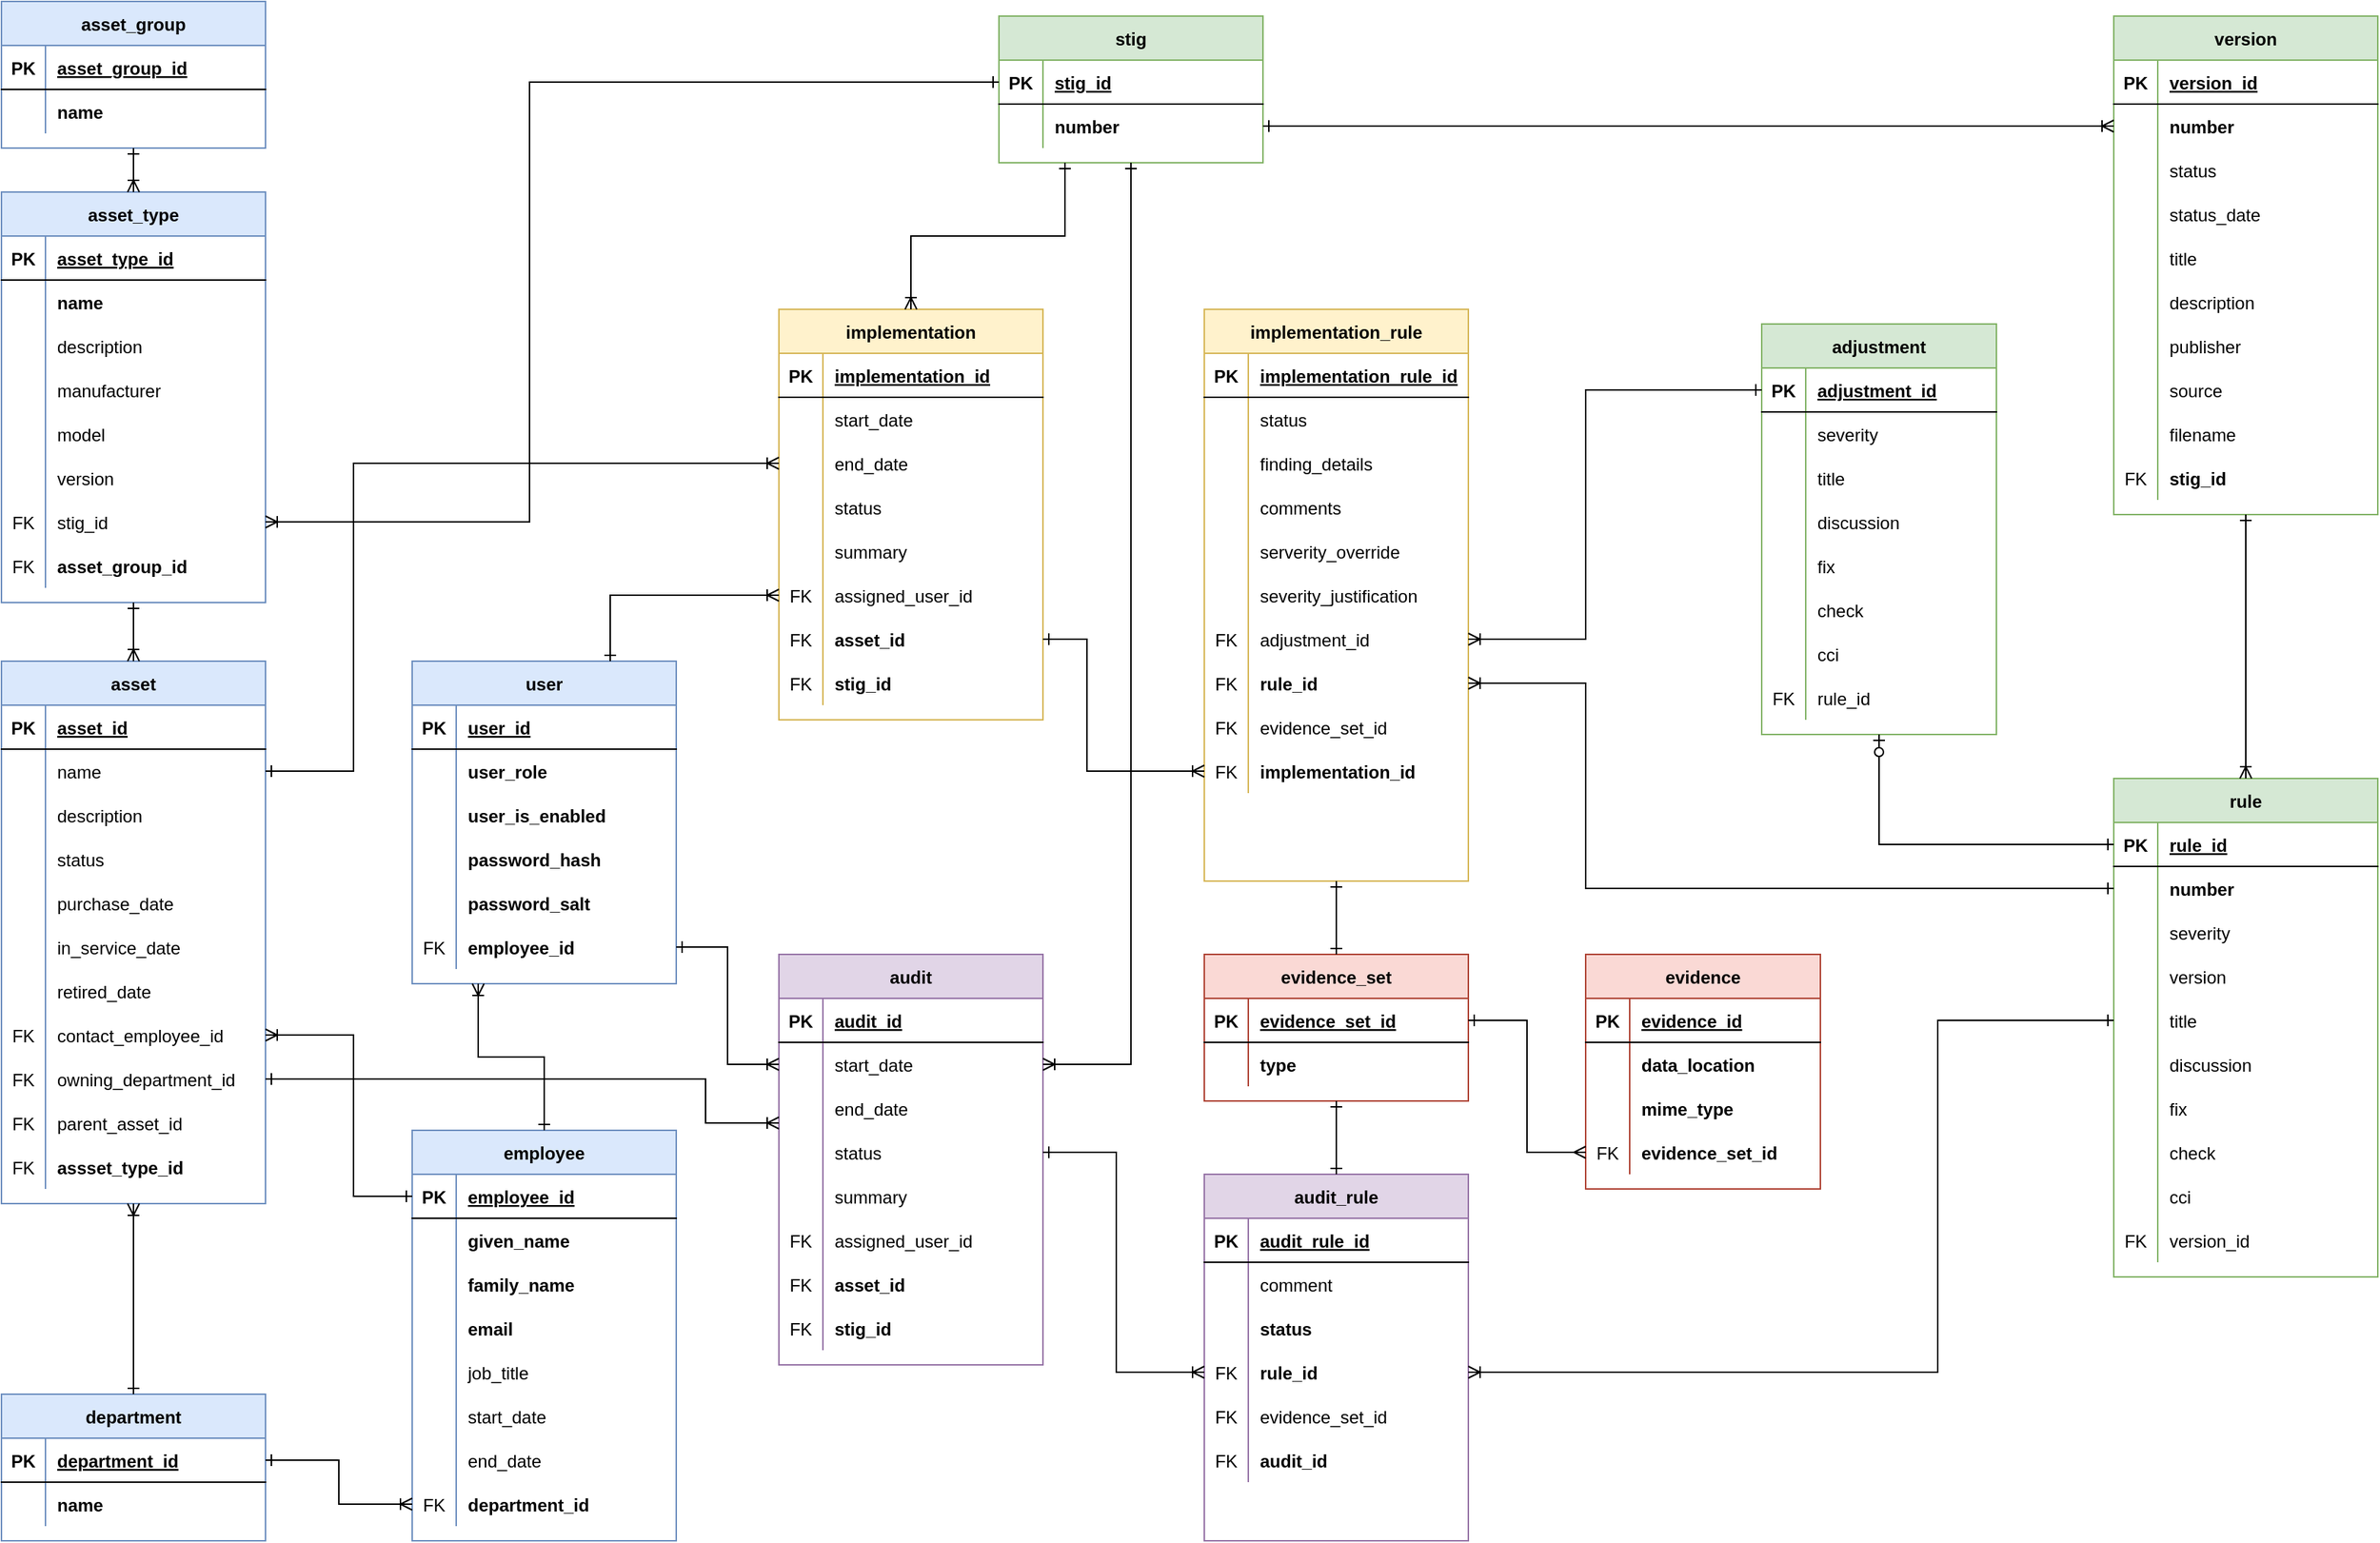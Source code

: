 <mxfile version="15.4.0" type="device"><diagram id="R2lEEEUBdFMjLlhIrx00" name="Page-1"><mxGraphModel dx="782" dy="1068" grid="1" gridSize="10" guides="1" tooltips="1" connect="1" arrows="1" fold="1" page="1" pageScale="1" pageWidth="1700" pageHeight="1100" math="0" shadow="0" extFonts="Permanent Marker^https://fonts.googleapis.com/css?family=Permanent+Marker"><root><mxCell id="0"/><mxCell id="1" parent="0"/><mxCell id="zJ5MDwlxCZfv0USwYUag-1" value="asset_group" style="shape=table;startSize=30;container=1;collapsible=1;childLayout=tableLayout;fixedRows=1;rowLines=0;fontStyle=1;align=center;resizeLast=1;fillColor=#dae8fc;strokeColor=#6c8ebf;" parent="1" vertex="1"><mxGeometry x="40" y="30" width="180" height="100" as="geometry"/></mxCell><mxCell id="zJ5MDwlxCZfv0USwYUag-2" value="" style="shape=partialRectangle;collapsible=0;dropTarget=0;pointerEvents=0;fillColor=none;top=0;left=0;bottom=1;right=0;points=[[0,0.5],[1,0.5]];portConstraint=eastwest;" parent="zJ5MDwlxCZfv0USwYUag-1" vertex="1"><mxGeometry y="30" width="180" height="30" as="geometry"/></mxCell><mxCell id="zJ5MDwlxCZfv0USwYUag-3" value="PK" style="shape=partialRectangle;connectable=0;fillColor=none;top=0;left=0;bottom=0;right=0;fontStyle=1;overflow=hidden;" parent="zJ5MDwlxCZfv0USwYUag-2" vertex="1"><mxGeometry width="30" height="30" as="geometry"><mxRectangle width="30" height="30" as="alternateBounds"/></mxGeometry></mxCell><mxCell id="zJ5MDwlxCZfv0USwYUag-4" value="asset_group_id" style="shape=partialRectangle;connectable=0;fillColor=none;top=0;left=0;bottom=0;right=0;align=left;spacingLeft=6;fontStyle=5;overflow=hidden;" parent="zJ5MDwlxCZfv0USwYUag-2" vertex="1"><mxGeometry x="30" width="150" height="30" as="geometry"><mxRectangle width="150" height="30" as="alternateBounds"/></mxGeometry></mxCell><mxCell id="zJ5MDwlxCZfv0USwYUag-5" value="" style="shape=partialRectangle;collapsible=0;dropTarget=0;pointerEvents=0;fillColor=none;top=0;left=0;bottom=0;right=0;points=[[0,0.5],[1,0.5]];portConstraint=eastwest;" parent="zJ5MDwlxCZfv0USwYUag-1" vertex="1"><mxGeometry y="60" width="180" height="30" as="geometry"/></mxCell><mxCell id="zJ5MDwlxCZfv0USwYUag-6" value="" style="shape=partialRectangle;connectable=0;fillColor=none;top=0;left=0;bottom=0;right=0;editable=1;overflow=hidden;" parent="zJ5MDwlxCZfv0USwYUag-5" vertex="1"><mxGeometry width="30" height="30" as="geometry"><mxRectangle width="30" height="30" as="alternateBounds"/></mxGeometry></mxCell><mxCell id="zJ5MDwlxCZfv0USwYUag-7" value="name" style="shape=partialRectangle;connectable=0;fillColor=none;top=0;left=0;bottom=0;right=0;align=left;spacingLeft=6;overflow=hidden;fontStyle=1" parent="zJ5MDwlxCZfv0USwYUag-5" vertex="1"><mxGeometry x="30" width="150" height="30" as="geometry"><mxRectangle width="150" height="30" as="alternateBounds"/></mxGeometry></mxCell><mxCell id="zJ5MDwlxCZfv0USwYUag-14" value="asset_type" style="shape=table;startSize=30;container=1;collapsible=1;childLayout=tableLayout;fixedRows=1;rowLines=0;fontStyle=1;align=center;resizeLast=1;fillColor=#dae8fc;strokeColor=#6c8ebf;" parent="1" vertex="1"><mxGeometry x="40" y="160" width="180" height="280" as="geometry"/></mxCell><mxCell id="zJ5MDwlxCZfv0USwYUag-15" value="" style="shape=partialRectangle;collapsible=0;dropTarget=0;pointerEvents=0;fillColor=none;top=0;left=0;bottom=1;right=0;points=[[0,0.5],[1,0.5]];portConstraint=eastwest;" parent="zJ5MDwlxCZfv0USwYUag-14" vertex="1"><mxGeometry y="30" width="180" height="30" as="geometry"/></mxCell><mxCell id="zJ5MDwlxCZfv0USwYUag-16" value="PK" style="shape=partialRectangle;connectable=0;fillColor=none;top=0;left=0;bottom=0;right=0;fontStyle=1;overflow=hidden;" parent="zJ5MDwlxCZfv0USwYUag-15" vertex="1"><mxGeometry width="30" height="30" as="geometry"><mxRectangle width="30" height="30" as="alternateBounds"/></mxGeometry></mxCell><mxCell id="zJ5MDwlxCZfv0USwYUag-17" value="asset_type_id" style="shape=partialRectangle;connectable=0;fillColor=none;top=0;left=0;bottom=0;right=0;align=left;spacingLeft=6;fontStyle=5;overflow=hidden;" parent="zJ5MDwlxCZfv0USwYUag-15" vertex="1"><mxGeometry x="30" width="150" height="30" as="geometry"><mxRectangle width="150" height="30" as="alternateBounds"/></mxGeometry></mxCell><mxCell id="zJ5MDwlxCZfv0USwYUag-18" value="" style="shape=partialRectangle;collapsible=0;dropTarget=0;pointerEvents=0;fillColor=none;top=0;left=0;bottom=0;right=0;points=[[0,0.5],[1,0.5]];portConstraint=eastwest;" parent="zJ5MDwlxCZfv0USwYUag-14" vertex="1"><mxGeometry y="60" width="180" height="30" as="geometry"/></mxCell><mxCell id="zJ5MDwlxCZfv0USwYUag-19" value="" style="shape=partialRectangle;connectable=0;fillColor=none;top=0;left=0;bottom=0;right=0;editable=1;overflow=hidden;" parent="zJ5MDwlxCZfv0USwYUag-18" vertex="1"><mxGeometry width="30" height="30" as="geometry"><mxRectangle width="30" height="30" as="alternateBounds"/></mxGeometry></mxCell><mxCell id="zJ5MDwlxCZfv0USwYUag-20" value="name" style="shape=partialRectangle;connectable=0;fillColor=none;top=0;left=0;bottom=0;right=0;align=left;spacingLeft=6;overflow=hidden;fontStyle=1" parent="zJ5MDwlxCZfv0USwYUag-18" vertex="1"><mxGeometry x="30" width="150" height="30" as="geometry"><mxRectangle width="150" height="30" as="alternateBounds"/></mxGeometry></mxCell><mxCell id="zJ5MDwlxCZfv0USwYUag-21" value="" style="shape=partialRectangle;collapsible=0;dropTarget=0;pointerEvents=0;fillColor=none;top=0;left=0;bottom=0;right=0;points=[[0,0.5],[1,0.5]];portConstraint=eastwest;" parent="zJ5MDwlxCZfv0USwYUag-14" vertex="1"><mxGeometry y="90" width="180" height="30" as="geometry"/></mxCell><mxCell id="zJ5MDwlxCZfv0USwYUag-22" value="" style="shape=partialRectangle;connectable=0;fillColor=none;top=0;left=0;bottom=0;right=0;editable=1;overflow=hidden;" parent="zJ5MDwlxCZfv0USwYUag-21" vertex="1"><mxGeometry width="30" height="30" as="geometry"><mxRectangle width="30" height="30" as="alternateBounds"/></mxGeometry></mxCell><mxCell id="zJ5MDwlxCZfv0USwYUag-23" value="description" style="shape=partialRectangle;connectable=0;fillColor=none;top=0;left=0;bottom=0;right=0;align=left;spacingLeft=6;overflow=hidden;" parent="zJ5MDwlxCZfv0USwYUag-21" vertex="1"><mxGeometry x="30" width="150" height="30" as="geometry"><mxRectangle width="150" height="30" as="alternateBounds"/></mxGeometry></mxCell><mxCell id="zJ5MDwlxCZfv0USwYUag-24" value="" style="shape=partialRectangle;collapsible=0;dropTarget=0;pointerEvents=0;fillColor=none;top=0;left=0;bottom=0;right=0;points=[[0,0.5],[1,0.5]];portConstraint=eastwest;" parent="zJ5MDwlxCZfv0USwYUag-14" vertex="1"><mxGeometry y="120" width="180" height="30" as="geometry"/></mxCell><mxCell id="zJ5MDwlxCZfv0USwYUag-25" value="" style="shape=partialRectangle;connectable=0;fillColor=none;top=0;left=0;bottom=0;right=0;editable=1;overflow=hidden;" parent="zJ5MDwlxCZfv0USwYUag-24" vertex="1"><mxGeometry width="30" height="30" as="geometry"><mxRectangle width="30" height="30" as="alternateBounds"/></mxGeometry></mxCell><mxCell id="zJ5MDwlxCZfv0USwYUag-26" value="manufacturer" style="shape=partialRectangle;connectable=0;fillColor=none;top=0;left=0;bottom=0;right=0;align=left;spacingLeft=6;overflow=hidden;" parent="zJ5MDwlxCZfv0USwYUag-24" vertex="1"><mxGeometry x="30" width="150" height="30" as="geometry"><mxRectangle width="150" height="30" as="alternateBounds"/></mxGeometry></mxCell><mxCell id="zJ5MDwlxCZfv0USwYUag-27" value="" style="shape=partialRectangle;collapsible=0;dropTarget=0;pointerEvents=0;fillColor=none;top=0;left=0;bottom=0;right=0;points=[[0,0.5],[1,0.5]];portConstraint=eastwest;" parent="zJ5MDwlxCZfv0USwYUag-14" vertex="1"><mxGeometry y="150" width="180" height="30" as="geometry"/></mxCell><mxCell id="zJ5MDwlxCZfv0USwYUag-28" value="" style="shape=partialRectangle;connectable=0;fillColor=none;top=0;left=0;bottom=0;right=0;editable=1;overflow=hidden;" parent="zJ5MDwlxCZfv0USwYUag-27" vertex="1"><mxGeometry width="30" height="30" as="geometry"><mxRectangle width="30" height="30" as="alternateBounds"/></mxGeometry></mxCell><mxCell id="zJ5MDwlxCZfv0USwYUag-29" value="model" style="shape=partialRectangle;connectable=0;fillColor=none;top=0;left=0;bottom=0;right=0;align=left;spacingLeft=6;overflow=hidden;" parent="zJ5MDwlxCZfv0USwYUag-27" vertex="1"><mxGeometry x="30" width="150" height="30" as="geometry"><mxRectangle width="150" height="30" as="alternateBounds"/></mxGeometry></mxCell><mxCell id="zJ5MDwlxCZfv0USwYUag-30" value="" style="shape=partialRectangle;collapsible=0;dropTarget=0;pointerEvents=0;fillColor=none;top=0;left=0;bottom=0;right=0;points=[[0,0.5],[1,0.5]];portConstraint=eastwest;" parent="zJ5MDwlxCZfv0USwYUag-14" vertex="1"><mxGeometry y="180" width="180" height="30" as="geometry"/></mxCell><mxCell id="zJ5MDwlxCZfv0USwYUag-31" value="" style="shape=partialRectangle;connectable=0;fillColor=none;top=0;left=0;bottom=0;right=0;editable=1;overflow=hidden;" parent="zJ5MDwlxCZfv0USwYUag-30" vertex="1"><mxGeometry width="30" height="30" as="geometry"><mxRectangle width="30" height="30" as="alternateBounds"/></mxGeometry></mxCell><mxCell id="zJ5MDwlxCZfv0USwYUag-32" value="version" style="shape=partialRectangle;connectable=0;fillColor=none;top=0;left=0;bottom=0;right=0;align=left;spacingLeft=6;overflow=hidden;" parent="zJ5MDwlxCZfv0USwYUag-30" vertex="1"><mxGeometry x="30" width="150" height="30" as="geometry"><mxRectangle width="150" height="30" as="alternateBounds"/></mxGeometry></mxCell><mxCell id="zJ5MDwlxCZfv0USwYUag-33" value="" style="shape=partialRectangle;collapsible=0;dropTarget=0;pointerEvents=0;fillColor=none;top=0;left=0;bottom=0;right=0;points=[[0,0.5],[1,0.5]];portConstraint=eastwest;" parent="zJ5MDwlxCZfv0USwYUag-14" vertex="1"><mxGeometry y="210" width="180" height="30" as="geometry"/></mxCell><mxCell id="zJ5MDwlxCZfv0USwYUag-34" value="FK" style="shape=partialRectangle;connectable=0;fillColor=none;top=0;left=0;bottom=0;right=0;fontStyle=0;overflow=hidden;" parent="zJ5MDwlxCZfv0USwYUag-33" vertex="1"><mxGeometry width="30" height="30" as="geometry"><mxRectangle width="30" height="30" as="alternateBounds"/></mxGeometry></mxCell><mxCell id="zJ5MDwlxCZfv0USwYUag-35" value="stig_id" style="shape=partialRectangle;connectable=0;fillColor=none;top=0;left=0;bottom=0;right=0;align=left;spacingLeft=6;fontStyle=0;overflow=hidden;" parent="zJ5MDwlxCZfv0USwYUag-33" vertex="1"><mxGeometry x="30" width="150" height="30" as="geometry"><mxRectangle width="150" height="30" as="alternateBounds"/></mxGeometry></mxCell><mxCell id="zJ5MDwlxCZfv0USwYUag-37" value="" style="shape=partialRectangle;collapsible=0;dropTarget=0;pointerEvents=0;fillColor=none;top=0;left=0;bottom=0;right=0;points=[[0,0.5],[1,0.5]];portConstraint=eastwest;" parent="zJ5MDwlxCZfv0USwYUag-14" vertex="1"><mxGeometry y="240" width="180" height="30" as="geometry"/></mxCell><mxCell id="zJ5MDwlxCZfv0USwYUag-38" value="FK" style="shape=partialRectangle;connectable=0;fillColor=none;top=0;left=0;bottom=0;right=0;fontStyle=0;overflow=hidden;" parent="zJ5MDwlxCZfv0USwYUag-37" vertex="1"><mxGeometry width="30" height="30" as="geometry"><mxRectangle width="30" height="30" as="alternateBounds"/></mxGeometry></mxCell><mxCell id="zJ5MDwlxCZfv0USwYUag-39" value="asset_group_id" style="shape=partialRectangle;connectable=0;fillColor=none;top=0;left=0;bottom=0;right=0;align=left;spacingLeft=6;fontStyle=1;overflow=hidden;" parent="zJ5MDwlxCZfv0USwYUag-37" vertex="1"><mxGeometry x="30" width="150" height="30" as="geometry"><mxRectangle width="150" height="30" as="alternateBounds"/></mxGeometry></mxCell><mxCell id="zJ5MDwlxCZfv0USwYUag-40" value="asset" style="shape=table;startSize=30;container=1;collapsible=1;childLayout=tableLayout;fixedRows=1;rowLines=0;fontStyle=1;align=center;resizeLast=1;fillColor=#dae8fc;strokeColor=#6c8ebf;" parent="1" vertex="1"><mxGeometry x="40" y="480" width="180" height="370" as="geometry"/></mxCell><mxCell id="zJ5MDwlxCZfv0USwYUag-41" value="" style="shape=partialRectangle;collapsible=0;dropTarget=0;pointerEvents=0;fillColor=none;top=0;left=0;bottom=1;right=0;points=[[0,0.5],[1,0.5]];portConstraint=eastwest;" parent="zJ5MDwlxCZfv0USwYUag-40" vertex="1"><mxGeometry y="30" width="180" height="30" as="geometry"/></mxCell><mxCell id="zJ5MDwlxCZfv0USwYUag-42" value="PK" style="shape=partialRectangle;connectable=0;fillColor=none;top=0;left=0;bottom=0;right=0;fontStyle=1;overflow=hidden;" parent="zJ5MDwlxCZfv0USwYUag-41" vertex="1"><mxGeometry width="30" height="30" as="geometry"><mxRectangle width="30" height="30" as="alternateBounds"/></mxGeometry></mxCell><mxCell id="zJ5MDwlxCZfv0USwYUag-43" value="asset_id" style="shape=partialRectangle;connectable=0;fillColor=none;top=0;left=0;bottom=0;right=0;align=left;spacingLeft=6;fontStyle=5;overflow=hidden;" parent="zJ5MDwlxCZfv0USwYUag-41" vertex="1"><mxGeometry x="30" width="150" height="30" as="geometry"><mxRectangle width="150" height="30" as="alternateBounds"/></mxGeometry></mxCell><mxCell id="zJ5MDwlxCZfv0USwYUag-44" value="" style="shape=partialRectangle;collapsible=0;dropTarget=0;pointerEvents=0;fillColor=none;top=0;left=0;bottom=0;right=0;points=[[0,0.5],[1,0.5]];portConstraint=eastwest;" parent="zJ5MDwlxCZfv0USwYUag-40" vertex="1"><mxGeometry y="60" width="180" height="30" as="geometry"/></mxCell><mxCell id="zJ5MDwlxCZfv0USwYUag-45" value="" style="shape=partialRectangle;connectable=0;fillColor=none;top=0;left=0;bottom=0;right=0;editable=1;overflow=hidden;" parent="zJ5MDwlxCZfv0USwYUag-44" vertex="1"><mxGeometry width="30" height="30" as="geometry"><mxRectangle width="30" height="30" as="alternateBounds"/></mxGeometry></mxCell><mxCell id="zJ5MDwlxCZfv0USwYUag-46" value="name" style="shape=partialRectangle;connectable=0;fillColor=none;top=0;left=0;bottom=0;right=0;align=left;spacingLeft=6;overflow=hidden;" parent="zJ5MDwlxCZfv0USwYUag-44" vertex="1"><mxGeometry x="30" width="150" height="30" as="geometry"><mxRectangle width="150" height="30" as="alternateBounds"/></mxGeometry></mxCell><mxCell id="zJ5MDwlxCZfv0USwYUag-47" value="" style="shape=partialRectangle;collapsible=0;dropTarget=0;pointerEvents=0;fillColor=none;top=0;left=0;bottom=0;right=0;points=[[0,0.5],[1,0.5]];portConstraint=eastwest;" parent="zJ5MDwlxCZfv0USwYUag-40" vertex="1"><mxGeometry y="90" width="180" height="30" as="geometry"/></mxCell><mxCell id="zJ5MDwlxCZfv0USwYUag-48" value="" style="shape=partialRectangle;connectable=0;fillColor=none;top=0;left=0;bottom=0;right=0;editable=1;overflow=hidden;" parent="zJ5MDwlxCZfv0USwYUag-47" vertex="1"><mxGeometry width="30" height="30" as="geometry"><mxRectangle width="30" height="30" as="alternateBounds"/></mxGeometry></mxCell><mxCell id="zJ5MDwlxCZfv0USwYUag-49" value="description" style="shape=partialRectangle;connectable=0;fillColor=none;top=0;left=0;bottom=0;right=0;align=left;spacingLeft=6;overflow=hidden;" parent="zJ5MDwlxCZfv0USwYUag-47" vertex="1"><mxGeometry x="30" width="150" height="30" as="geometry"><mxRectangle width="150" height="30" as="alternateBounds"/></mxGeometry></mxCell><mxCell id="zJ5MDwlxCZfv0USwYUag-50" value="" style="shape=partialRectangle;collapsible=0;dropTarget=0;pointerEvents=0;fillColor=none;top=0;left=0;bottom=0;right=0;points=[[0,0.5],[1,0.5]];portConstraint=eastwest;" parent="zJ5MDwlxCZfv0USwYUag-40" vertex="1"><mxGeometry y="120" width="180" height="30" as="geometry"/></mxCell><mxCell id="zJ5MDwlxCZfv0USwYUag-51" value="" style="shape=partialRectangle;connectable=0;fillColor=none;top=0;left=0;bottom=0;right=0;editable=1;overflow=hidden;" parent="zJ5MDwlxCZfv0USwYUag-50" vertex="1"><mxGeometry width="30" height="30" as="geometry"><mxRectangle width="30" height="30" as="alternateBounds"/></mxGeometry></mxCell><mxCell id="zJ5MDwlxCZfv0USwYUag-52" value="status" style="shape=partialRectangle;connectable=0;fillColor=none;top=0;left=0;bottom=0;right=0;align=left;spacingLeft=6;overflow=hidden;" parent="zJ5MDwlxCZfv0USwYUag-50" vertex="1"><mxGeometry x="30" width="150" height="30" as="geometry"><mxRectangle width="150" height="30" as="alternateBounds"/></mxGeometry></mxCell><mxCell id="zYBvK7YM71ZAFgGcXMtS-5" value="" style="shape=partialRectangle;collapsible=0;dropTarget=0;pointerEvents=0;fillColor=none;top=0;left=0;bottom=0;right=0;points=[[0,0.5],[1,0.5]];portConstraint=eastwest;" vertex="1" parent="zJ5MDwlxCZfv0USwYUag-40"><mxGeometry y="150" width="180" height="30" as="geometry"/></mxCell><mxCell id="zYBvK7YM71ZAFgGcXMtS-6" value="" style="shape=partialRectangle;connectable=0;fillColor=none;top=0;left=0;bottom=0;right=0;editable=1;overflow=hidden;" vertex="1" parent="zYBvK7YM71ZAFgGcXMtS-5"><mxGeometry width="30" height="30" as="geometry"><mxRectangle width="30" height="30" as="alternateBounds"/></mxGeometry></mxCell><mxCell id="zYBvK7YM71ZAFgGcXMtS-7" value="purchase_date" style="shape=partialRectangle;connectable=0;fillColor=none;top=0;left=0;bottom=0;right=0;align=left;spacingLeft=6;overflow=hidden;" vertex="1" parent="zYBvK7YM71ZAFgGcXMtS-5"><mxGeometry x="30" width="150" height="30" as="geometry"><mxRectangle width="150" height="30" as="alternateBounds"/></mxGeometry></mxCell><mxCell id="zYBvK7YM71ZAFgGcXMtS-9" value="" style="shape=partialRectangle;collapsible=0;dropTarget=0;pointerEvents=0;fillColor=none;top=0;left=0;bottom=0;right=0;points=[[0,0.5],[1,0.5]];portConstraint=eastwest;" vertex="1" parent="zJ5MDwlxCZfv0USwYUag-40"><mxGeometry y="180" width="180" height="30" as="geometry"/></mxCell><mxCell id="zYBvK7YM71ZAFgGcXMtS-10" value="" style="shape=partialRectangle;connectable=0;fillColor=none;top=0;left=0;bottom=0;right=0;editable=1;overflow=hidden;" vertex="1" parent="zYBvK7YM71ZAFgGcXMtS-9"><mxGeometry width="30" height="30" as="geometry"><mxRectangle width="30" height="30" as="alternateBounds"/></mxGeometry></mxCell><mxCell id="zYBvK7YM71ZAFgGcXMtS-11" value="in_service_date" style="shape=partialRectangle;connectable=0;fillColor=none;top=0;left=0;bottom=0;right=0;align=left;spacingLeft=6;overflow=hidden;" vertex="1" parent="zYBvK7YM71ZAFgGcXMtS-9"><mxGeometry x="30" width="150" height="30" as="geometry"><mxRectangle width="150" height="30" as="alternateBounds"/></mxGeometry></mxCell><mxCell id="zYBvK7YM71ZAFgGcXMtS-12" value="" style="shape=partialRectangle;collapsible=0;dropTarget=0;pointerEvents=0;fillColor=none;top=0;left=0;bottom=0;right=0;points=[[0,0.5],[1,0.5]];portConstraint=eastwest;" vertex="1" parent="zJ5MDwlxCZfv0USwYUag-40"><mxGeometry y="210" width="180" height="30" as="geometry"/></mxCell><mxCell id="zYBvK7YM71ZAFgGcXMtS-13" value="" style="shape=partialRectangle;connectable=0;fillColor=none;top=0;left=0;bottom=0;right=0;editable=1;overflow=hidden;" vertex="1" parent="zYBvK7YM71ZAFgGcXMtS-12"><mxGeometry width="30" height="30" as="geometry"><mxRectangle width="30" height="30" as="alternateBounds"/></mxGeometry></mxCell><mxCell id="zYBvK7YM71ZAFgGcXMtS-14" value="retired_date" style="shape=partialRectangle;connectable=0;fillColor=none;top=0;left=0;bottom=0;right=0;align=left;spacingLeft=6;overflow=hidden;" vertex="1" parent="zYBvK7YM71ZAFgGcXMtS-12"><mxGeometry x="30" width="150" height="30" as="geometry"><mxRectangle width="150" height="30" as="alternateBounds"/></mxGeometry></mxCell><mxCell id="zJ5MDwlxCZfv0USwYUag-64" value="" style="shape=partialRectangle;collapsible=0;dropTarget=0;pointerEvents=0;fillColor=none;top=0;left=0;bottom=0;right=0;points=[[0,0.5],[1,0.5]];portConstraint=eastwest;" parent="zJ5MDwlxCZfv0USwYUag-40" vertex="1"><mxGeometry y="240" width="180" height="30" as="geometry"/></mxCell><mxCell id="zJ5MDwlxCZfv0USwYUag-65" value="FK" style="shape=partialRectangle;connectable=0;fillColor=none;top=0;left=0;bottom=0;right=0;fontStyle=0;overflow=hidden;" parent="zJ5MDwlxCZfv0USwYUag-64" vertex="1"><mxGeometry width="30" height="30" as="geometry"><mxRectangle width="30" height="30" as="alternateBounds"/></mxGeometry></mxCell><mxCell id="zJ5MDwlxCZfv0USwYUag-66" value="contact_employee_id" style="shape=partialRectangle;connectable=0;fillColor=none;top=0;left=0;bottom=0;right=0;align=left;spacingLeft=6;fontStyle=0;overflow=hidden;" parent="zJ5MDwlxCZfv0USwYUag-64" vertex="1"><mxGeometry x="30" width="150" height="30" as="geometry"><mxRectangle width="150" height="30" as="alternateBounds"/></mxGeometry></mxCell><mxCell id="zJ5MDwlxCZfv0USwYUag-61" value="" style="shape=partialRectangle;collapsible=0;dropTarget=0;pointerEvents=0;fillColor=none;top=0;left=0;bottom=0;right=0;points=[[0,0.5],[1,0.5]];portConstraint=eastwest;" parent="zJ5MDwlxCZfv0USwYUag-40" vertex="1"><mxGeometry y="270" width="180" height="30" as="geometry"/></mxCell><mxCell id="zJ5MDwlxCZfv0USwYUag-62" value="FK" style="shape=partialRectangle;connectable=0;fillColor=none;top=0;left=0;bottom=0;right=0;fontStyle=0;overflow=hidden;" parent="zJ5MDwlxCZfv0USwYUag-61" vertex="1"><mxGeometry width="30" height="30" as="geometry"><mxRectangle width="30" height="30" as="alternateBounds"/></mxGeometry></mxCell><mxCell id="zJ5MDwlxCZfv0USwYUag-63" value="owning_department_id" style="shape=partialRectangle;connectable=0;fillColor=none;top=0;left=0;bottom=0;right=0;align=left;spacingLeft=6;fontStyle=0;overflow=hidden;" parent="zJ5MDwlxCZfv0USwYUag-61" vertex="1"><mxGeometry x="30" width="150" height="30" as="geometry"><mxRectangle width="150" height="30" as="alternateBounds"/></mxGeometry></mxCell><mxCell id="zJ5MDwlxCZfv0USwYUag-58" value="" style="shape=partialRectangle;collapsible=0;dropTarget=0;pointerEvents=0;fillColor=none;top=0;left=0;bottom=0;right=0;points=[[0,0.5],[1,0.5]];portConstraint=eastwest;" parent="zJ5MDwlxCZfv0USwYUag-40" vertex="1"><mxGeometry y="300" width="180" height="30" as="geometry"/></mxCell><mxCell id="zJ5MDwlxCZfv0USwYUag-59" value="FK" style="shape=partialRectangle;connectable=0;fillColor=none;top=0;left=0;bottom=0;right=0;fontStyle=0;overflow=hidden;" parent="zJ5MDwlxCZfv0USwYUag-58" vertex="1"><mxGeometry width="30" height="30" as="geometry"><mxRectangle width="30" height="30" as="alternateBounds"/></mxGeometry></mxCell><mxCell id="zJ5MDwlxCZfv0USwYUag-60" value="parent_asset_id" style="shape=partialRectangle;connectable=0;fillColor=none;top=0;left=0;bottom=0;right=0;align=left;spacingLeft=6;fontStyle=0;overflow=hidden;" parent="zJ5MDwlxCZfv0USwYUag-58" vertex="1"><mxGeometry x="30" width="150" height="30" as="geometry"><mxRectangle width="150" height="30" as="alternateBounds"/></mxGeometry></mxCell><mxCell id="zJ5MDwlxCZfv0USwYUag-54" value="" style="shape=partialRectangle;collapsible=0;dropTarget=0;pointerEvents=0;fillColor=none;top=0;left=0;bottom=0;right=0;points=[[0,0.5],[1,0.5]];portConstraint=eastwest;" parent="zJ5MDwlxCZfv0USwYUag-40" vertex="1"><mxGeometry y="330" width="180" height="30" as="geometry"/></mxCell><mxCell id="zJ5MDwlxCZfv0USwYUag-55" value="FK" style="shape=partialRectangle;connectable=0;fillColor=none;top=0;left=0;bottom=0;right=0;fontStyle=0;overflow=hidden;" parent="zJ5MDwlxCZfv0USwYUag-54" vertex="1"><mxGeometry width="30" height="30" as="geometry"><mxRectangle width="30" height="30" as="alternateBounds"/></mxGeometry></mxCell><mxCell id="zJ5MDwlxCZfv0USwYUag-56" value="assset_type_id" style="shape=partialRectangle;connectable=0;fillColor=none;top=0;left=0;bottom=0;right=0;align=left;spacingLeft=6;fontStyle=1;overflow=hidden;" parent="zJ5MDwlxCZfv0USwYUag-54" vertex="1"><mxGeometry x="30" width="150" height="30" as="geometry"><mxRectangle width="150" height="30" as="alternateBounds"/></mxGeometry></mxCell><mxCell id="zJ5MDwlxCZfv0USwYUag-67" value="employee" style="shape=table;startSize=30;container=1;collapsible=1;childLayout=tableLayout;fixedRows=1;rowLines=0;fontStyle=1;align=center;resizeLast=1;fillColor=#dae8fc;strokeColor=#6c8ebf;" parent="1" vertex="1"><mxGeometry x="320" y="800" width="180" height="280" as="geometry"/></mxCell><mxCell id="zJ5MDwlxCZfv0USwYUag-68" value="" style="shape=partialRectangle;collapsible=0;dropTarget=0;pointerEvents=0;fillColor=none;top=0;left=0;bottom=1;right=0;points=[[0,0.5],[1,0.5]];portConstraint=eastwest;" parent="zJ5MDwlxCZfv0USwYUag-67" vertex="1"><mxGeometry y="30" width="180" height="30" as="geometry"/></mxCell><mxCell id="zJ5MDwlxCZfv0USwYUag-69" value="PK" style="shape=partialRectangle;connectable=0;fillColor=none;top=0;left=0;bottom=0;right=0;fontStyle=1;overflow=hidden;" parent="zJ5MDwlxCZfv0USwYUag-68" vertex="1"><mxGeometry width="30" height="30" as="geometry"><mxRectangle width="30" height="30" as="alternateBounds"/></mxGeometry></mxCell><mxCell id="zJ5MDwlxCZfv0USwYUag-70" value="employee_id" style="shape=partialRectangle;connectable=0;fillColor=none;top=0;left=0;bottom=0;right=0;align=left;spacingLeft=6;fontStyle=5;overflow=hidden;" parent="zJ5MDwlxCZfv0USwYUag-68" vertex="1"><mxGeometry x="30" width="150" height="30" as="geometry"><mxRectangle width="150" height="30" as="alternateBounds"/></mxGeometry></mxCell><mxCell id="zJ5MDwlxCZfv0USwYUag-71" value="" style="shape=partialRectangle;collapsible=0;dropTarget=0;pointerEvents=0;fillColor=none;top=0;left=0;bottom=0;right=0;points=[[0,0.5],[1,0.5]];portConstraint=eastwest;" parent="zJ5MDwlxCZfv0USwYUag-67" vertex="1"><mxGeometry y="60" width="180" height="30" as="geometry"/></mxCell><mxCell id="zJ5MDwlxCZfv0USwYUag-72" value="" style="shape=partialRectangle;connectable=0;fillColor=none;top=0;left=0;bottom=0;right=0;editable=1;overflow=hidden;" parent="zJ5MDwlxCZfv0USwYUag-71" vertex="1"><mxGeometry width="30" height="30" as="geometry"><mxRectangle width="30" height="30" as="alternateBounds"/></mxGeometry></mxCell><mxCell id="zJ5MDwlxCZfv0USwYUag-73" value="given_name" style="shape=partialRectangle;connectable=0;fillColor=none;top=0;left=0;bottom=0;right=0;align=left;spacingLeft=6;overflow=hidden;fontStyle=1" parent="zJ5MDwlxCZfv0USwYUag-71" vertex="1"><mxGeometry x="30" width="150" height="30" as="geometry"><mxRectangle width="150" height="30" as="alternateBounds"/></mxGeometry></mxCell><mxCell id="zJ5MDwlxCZfv0USwYUag-74" value="" style="shape=partialRectangle;collapsible=0;dropTarget=0;pointerEvents=0;fillColor=none;top=0;left=0;bottom=0;right=0;points=[[0,0.5],[1,0.5]];portConstraint=eastwest;" parent="zJ5MDwlxCZfv0USwYUag-67" vertex="1"><mxGeometry y="90" width="180" height="30" as="geometry"/></mxCell><mxCell id="zJ5MDwlxCZfv0USwYUag-75" value="" style="shape=partialRectangle;connectable=0;fillColor=none;top=0;left=0;bottom=0;right=0;editable=1;overflow=hidden;" parent="zJ5MDwlxCZfv0USwYUag-74" vertex="1"><mxGeometry width="30" height="30" as="geometry"><mxRectangle width="30" height="30" as="alternateBounds"/></mxGeometry></mxCell><mxCell id="zJ5MDwlxCZfv0USwYUag-76" value="family_name" style="shape=partialRectangle;connectable=0;fillColor=none;top=0;left=0;bottom=0;right=0;align=left;spacingLeft=6;overflow=hidden;fontStyle=1" parent="zJ5MDwlxCZfv0USwYUag-74" vertex="1"><mxGeometry x="30" width="150" height="30" as="geometry"><mxRectangle width="150" height="30" as="alternateBounds"/></mxGeometry></mxCell><mxCell id="zJ5MDwlxCZfv0USwYUag-94" value="" style="shape=partialRectangle;collapsible=0;dropTarget=0;pointerEvents=0;fillColor=none;top=0;left=0;bottom=0;right=0;points=[[0,0.5],[1,0.5]];portConstraint=eastwest;" parent="zJ5MDwlxCZfv0USwYUag-67" vertex="1"><mxGeometry y="120" width="180" height="30" as="geometry"/></mxCell><mxCell id="zJ5MDwlxCZfv0USwYUag-95" value="" style="shape=partialRectangle;connectable=0;fillColor=none;top=0;left=0;bottom=0;right=0;editable=1;overflow=hidden;" parent="zJ5MDwlxCZfv0USwYUag-94" vertex="1"><mxGeometry width="30" height="30" as="geometry"><mxRectangle width="30" height="30" as="alternateBounds"/></mxGeometry></mxCell><mxCell id="zJ5MDwlxCZfv0USwYUag-96" value="email" style="shape=partialRectangle;connectable=0;fillColor=none;top=0;left=0;bottom=0;right=0;align=left;spacingLeft=6;overflow=hidden;fontStyle=1" parent="zJ5MDwlxCZfv0USwYUag-94" vertex="1"><mxGeometry x="30" width="150" height="30" as="geometry"><mxRectangle width="150" height="30" as="alternateBounds"/></mxGeometry></mxCell><mxCell id="zJ5MDwlxCZfv0USwYUag-77" value="" style="shape=partialRectangle;collapsible=0;dropTarget=0;pointerEvents=0;fillColor=none;top=0;left=0;bottom=0;right=0;points=[[0,0.5],[1,0.5]];portConstraint=eastwest;" parent="zJ5MDwlxCZfv0USwYUag-67" vertex="1"><mxGeometry y="150" width="180" height="30" as="geometry"/></mxCell><mxCell id="zJ5MDwlxCZfv0USwYUag-78" value="" style="shape=partialRectangle;connectable=0;fillColor=none;top=0;left=0;bottom=0;right=0;editable=1;overflow=hidden;" parent="zJ5MDwlxCZfv0USwYUag-77" vertex="1"><mxGeometry width="30" height="30" as="geometry"><mxRectangle width="30" height="30" as="alternateBounds"/></mxGeometry></mxCell><mxCell id="zJ5MDwlxCZfv0USwYUag-79" value="job_title" style="shape=partialRectangle;connectable=0;fillColor=none;top=0;left=0;bottom=0;right=0;align=left;spacingLeft=6;overflow=hidden;" parent="zJ5MDwlxCZfv0USwYUag-77" vertex="1"><mxGeometry x="30" width="150" height="30" as="geometry"><mxRectangle width="150" height="30" as="alternateBounds"/></mxGeometry></mxCell><mxCell id="zYBvK7YM71ZAFgGcXMtS-15" value="" style="shape=partialRectangle;collapsible=0;dropTarget=0;pointerEvents=0;fillColor=none;top=0;left=0;bottom=0;right=0;points=[[0,0.5],[1,0.5]];portConstraint=eastwest;" vertex="1" parent="zJ5MDwlxCZfv0USwYUag-67"><mxGeometry y="180" width="180" height="30" as="geometry"/></mxCell><mxCell id="zYBvK7YM71ZAFgGcXMtS-16" value="" style="shape=partialRectangle;connectable=0;fillColor=none;top=0;left=0;bottom=0;right=0;editable=1;overflow=hidden;" vertex="1" parent="zYBvK7YM71ZAFgGcXMtS-15"><mxGeometry width="30" height="30" as="geometry"><mxRectangle width="30" height="30" as="alternateBounds"/></mxGeometry></mxCell><mxCell id="zYBvK7YM71ZAFgGcXMtS-17" value="start_date" style="shape=partialRectangle;connectable=0;fillColor=none;top=0;left=0;bottom=0;right=0;align=left;spacingLeft=6;overflow=hidden;" vertex="1" parent="zYBvK7YM71ZAFgGcXMtS-15"><mxGeometry x="30" width="150" height="30" as="geometry"><mxRectangle width="150" height="30" as="alternateBounds"/></mxGeometry></mxCell><mxCell id="zYBvK7YM71ZAFgGcXMtS-18" value="" style="shape=partialRectangle;collapsible=0;dropTarget=0;pointerEvents=0;fillColor=none;top=0;left=0;bottom=0;right=0;points=[[0,0.5],[1,0.5]];portConstraint=eastwest;" vertex="1" parent="zJ5MDwlxCZfv0USwYUag-67"><mxGeometry y="210" width="180" height="30" as="geometry"/></mxCell><mxCell id="zYBvK7YM71ZAFgGcXMtS-19" value="" style="shape=partialRectangle;connectable=0;fillColor=none;top=0;left=0;bottom=0;right=0;editable=1;overflow=hidden;" vertex="1" parent="zYBvK7YM71ZAFgGcXMtS-18"><mxGeometry width="30" height="30" as="geometry"><mxRectangle width="30" height="30" as="alternateBounds"/></mxGeometry></mxCell><mxCell id="zYBvK7YM71ZAFgGcXMtS-20" value="end_date" style="shape=partialRectangle;connectable=0;fillColor=none;top=0;left=0;bottom=0;right=0;align=left;spacingLeft=6;overflow=hidden;" vertex="1" parent="zYBvK7YM71ZAFgGcXMtS-18"><mxGeometry x="30" width="150" height="30" as="geometry"><mxRectangle width="150" height="30" as="alternateBounds"/></mxGeometry></mxCell><mxCell id="zJ5MDwlxCZfv0USwYUag-80" value="" style="shape=partialRectangle;collapsible=0;dropTarget=0;pointerEvents=0;fillColor=none;top=0;left=0;bottom=0;right=0;points=[[0,0.5],[1,0.5]];portConstraint=eastwest;" parent="zJ5MDwlxCZfv0USwYUag-67" vertex="1"><mxGeometry y="240" width="180" height="30" as="geometry"/></mxCell><mxCell id="zJ5MDwlxCZfv0USwYUag-81" value="FK" style="shape=partialRectangle;connectable=0;fillColor=none;top=0;left=0;bottom=0;right=0;fontStyle=0;overflow=hidden;" parent="zJ5MDwlxCZfv0USwYUag-80" vertex="1"><mxGeometry width="30" height="30" as="geometry"><mxRectangle width="30" height="30" as="alternateBounds"/></mxGeometry></mxCell><mxCell id="zJ5MDwlxCZfv0USwYUag-82" value="department_id" style="shape=partialRectangle;connectable=0;fillColor=none;top=0;left=0;bottom=0;right=0;align=left;spacingLeft=6;fontStyle=1;overflow=hidden;" parent="zJ5MDwlxCZfv0USwYUag-80" vertex="1"><mxGeometry x="30" width="150" height="30" as="geometry"><mxRectangle width="150" height="30" as="alternateBounds"/></mxGeometry></mxCell><mxCell id="zJ5MDwlxCZfv0USwYUag-97" value="department" style="shape=table;startSize=30;container=1;collapsible=1;childLayout=tableLayout;fixedRows=1;rowLines=0;fontStyle=1;align=center;resizeLast=1;fillColor=#dae8fc;strokeColor=#6c8ebf;" parent="1" vertex="1"><mxGeometry x="40" y="980" width="180" height="100" as="geometry"/></mxCell><mxCell id="zJ5MDwlxCZfv0USwYUag-98" value="" style="shape=partialRectangle;collapsible=0;dropTarget=0;pointerEvents=0;fillColor=none;top=0;left=0;bottom=1;right=0;points=[[0,0.5],[1,0.5]];portConstraint=eastwest;" parent="zJ5MDwlxCZfv0USwYUag-97" vertex="1"><mxGeometry y="30" width="180" height="30" as="geometry"/></mxCell><mxCell id="zJ5MDwlxCZfv0USwYUag-99" value="PK" style="shape=partialRectangle;connectable=0;fillColor=none;top=0;left=0;bottom=0;right=0;fontStyle=1;overflow=hidden;" parent="zJ5MDwlxCZfv0USwYUag-98" vertex="1"><mxGeometry width="30" height="30" as="geometry"><mxRectangle width="30" height="30" as="alternateBounds"/></mxGeometry></mxCell><mxCell id="zJ5MDwlxCZfv0USwYUag-100" value="department_id" style="shape=partialRectangle;connectable=0;fillColor=none;top=0;left=0;bottom=0;right=0;align=left;spacingLeft=6;fontStyle=5;overflow=hidden;" parent="zJ5MDwlxCZfv0USwYUag-98" vertex="1"><mxGeometry x="30" width="150" height="30" as="geometry"><mxRectangle width="150" height="30" as="alternateBounds"/></mxGeometry></mxCell><mxCell id="zJ5MDwlxCZfv0USwYUag-101" value="" style="shape=partialRectangle;collapsible=0;dropTarget=0;pointerEvents=0;fillColor=none;top=0;left=0;bottom=0;right=0;points=[[0,0.5],[1,0.5]];portConstraint=eastwest;" parent="zJ5MDwlxCZfv0USwYUag-97" vertex="1"><mxGeometry y="60" width="180" height="30" as="geometry"/></mxCell><mxCell id="zJ5MDwlxCZfv0USwYUag-102" value="" style="shape=partialRectangle;connectable=0;fillColor=none;top=0;left=0;bottom=0;right=0;editable=1;overflow=hidden;" parent="zJ5MDwlxCZfv0USwYUag-101" vertex="1"><mxGeometry width="30" height="30" as="geometry"><mxRectangle width="30" height="30" as="alternateBounds"/></mxGeometry></mxCell><mxCell id="zJ5MDwlxCZfv0USwYUag-103" value="name" style="shape=partialRectangle;connectable=0;fillColor=none;top=0;left=0;bottom=0;right=0;align=left;spacingLeft=6;overflow=hidden;fontStyle=1" parent="zJ5MDwlxCZfv0USwYUag-101" vertex="1"><mxGeometry x="30" width="150" height="30" as="geometry"><mxRectangle width="150" height="30" as="alternateBounds"/></mxGeometry></mxCell><mxCell id="zJ5MDwlxCZfv0USwYUag-110" value="implementation" style="shape=table;startSize=30;container=1;collapsible=1;childLayout=tableLayout;fixedRows=1;rowLines=0;fontStyle=1;align=center;resizeLast=1;fillColor=#fff2cc;strokeColor=#d6b656;" parent="1" vertex="1"><mxGeometry x="570" y="240" width="180" height="280" as="geometry"/></mxCell><mxCell id="zJ5MDwlxCZfv0USwYUag-111" value="" style="shape=partialRectangle;collapsible=0;dropTarget=0;pointerEvents=0;fillColor=none;top=0;left=0;bottom=1;right=0;points=[[0,0.5],[1,0.5]];portConstraint=eastwest;" parent="zJ5MDwlxCZfv0USwYUag-110" vertex="1"><mxGeometry y="30" width="180" height="30" as="geometry"/></mxCell><mxCell id="zJ5MDwlxCZfv0USwYUag-112" value="PK" style="shape=partialRectangle;connectable=0;fillColor=none;top=0;left=0;bottom=0;right=0;fontStyle=1;overflow=hidden;" parent="zJ5MDwlxCZfv0USwYUag-111" vertex="1"><mxGeometry width="30" height="30" as="geometry"><mxRectangle width="30" height="30" as="alternateBounds"/></mxGeometry></mxCell><mxCell id="zJ5MDwlxCZfv0USwYUag-113" value="implementation_id" style="shape=partialRectangle;connectable=0;fillColor=none;top=0;left=0;bottom=0;right=0;align=left;spacingLeft=6;fontStyle=5;overflow=hidden;" parent="zJ5MDwlxCZfv0USwYUag-111" vertex="1"><mxGeometry x="30" width="150" height="30" as="geometry"><mxRectangle width="150" height="30" as="alternateBounds"/></mxGeometry></mxCell><mxCell id="zJ5MDwlxCZfv0USwYUag-117" value="" style="shape=partialRectangle;collapsible=0;dropTarget=0;pointerEvents=0;fillColor=none;top=0;left=0;bottom=0;right=0;points=[[0,0.5],[1,0.5]];portConstraint=eastwest;" parent="zJ5MDwlxCZfv0USwYUag-110" vertex="1"><mxGeometry y="60" width="180" height="30" as="geometry"/></mxCell><mxCell id="zJ5MDwlxCZfv0USwYUag-118" value="" style="shape=partialRectangle;connectable=0;fillColor=none;top=0;left=0;bottom=0;right=0;editable=1;overflow=hidden;" parent="zJ5MDwlxCZfv0USwYUag-117" vertex="1"><mxGeometry width="30" height="30" as="geometry"><mxRectangle width="30" height="30" as="alternateBounds"/></mxGeometry></mxCell><mxCell id="zJ5MDwlxCZfv0USwYUag-119" value="start_date" style="shape=partialRectangle;connectable=0;fillColor=none;top=0;left=0;bottom=0;right=0;align=left;spacingLeft=6;overflow=hidden;" parent="zJ5MDwlxCZfv0USwYUag-117" vertex="1"><mxGeometry x="30" width="150" height="30" as="geometry"><mxRectangle width="150" height="30" as="alternateBounds"/></mxGeometry></mxCell><mxCell id="zJ5MDwlxCZfv0USwYUag-120" value="" style="shape=partialRectangle;collapsible=0;dropTarget=0;pointerEvents=0;fillColor=none;top=0;left=0;bottom=0;right=0;points=[[0,0.5],[1,0.5]];portConstraint=eastwest;" parent="zJ5MDwlxCZfv0USwYUag-110" vertex="1"><mxGeometry y="90" width="180" height="30" as="geometry"/></mxCell><mxCell id="zJ5MDwlxCZfv0USwYUag-121" value="" style="shape=partialRectangle;connectable=0;fillColor=none;top=0;left=0;bottom=0;right=0;editable=1;overflow=hidden;" parent="zJ5MDwlxCZfv0USwYUag-120" vertex="1"><mxGeometry width="30" height="30" as="geometry"><mxRectangle width="30" height="30" as="alternateBounds"/></mxGeometry></mxCell><mxCell id="zJ5MDwlxCZfv0USwYUag-122" value="end_date" style="shape=partialRectangle;connectable=0;fillColor=none;top=0;left=0;bottom=0;right=0;align=left;spacingLeft=6;overflow=hidden;" parent="zJ5MDwlxCZfv0USwYUag-120" vertex="1"><mxGeometry x="30" width="150" height="30" as="geometry"><mxRectangle width="150" height="30" as="alternateBounds"/></mxGeometry></mxCell><mxCell id="zJ5MDwlxCZfv0USwYUag-114" value="" style="shape=partialRectangle;collapsible=0;dropTarget=0;pointerEvents=0;fillColor=none;top=0;left=0;bottom=0;right=0;points=[[0,0.5],[1,0.5]];portConstraint=eastwest;" parent="zJ5MDwlxCZfv0USwYUag-110" vertex="1"><mxGeometry y="120" width="180" height="30" as="geometry"/></mxCell><mxCell id="zJ5MDwlxCZfv0USwYUag-115" value="" style="shape=partialRectangle;connectable=0;fillColor=none;top=0;left=0;bottom=0;right=0;editable=1;overflow=hidden;" parent="zJ5MDwlxCZfv0USwYUag-114" vertex="1"><mxGeometry width="30" height="30" as="geometry"><mxRectangle width="30" height="30" as="alternateBounds"/></mxGeometry></mxCell><mxCell id="zJ5MDwlxCZfv0USwYUag-116" value="status" style="shape=partialRectangle;connectable=0;fillColor=none;top=0;left=0;bottom=0;right=0;align=left;spacingLeft=6;overflow=hidden;" parent="zJ5MDwlxCZfv0USwYUag-114" vertex="1"><mxGeometry x="30" width="150" height="30" as="geometry"><mxRectangle width="150" height="30" as="alternateBounds"/></mxGeometry></mxCell><mxCell id="zJ5MDwlxCZfv0USwYUag-132" value="" style="shape=partialRectangle;collapsible=0;dropTarget=0;pointerEvents=0;fillColor=none;top=0;left=0;bottom=0;right=0;points=[[0,0.5],[1,0.5]];portConstraint=eastwest;" parent="zJ5MDwlxCZfv0USwYUag-110" vertex="1"><mxGeometry y="150" width="180" height="30" as="geometry"/></mxCell><mxCell id="zJ5MDwlxCZfv0USwYUag-133" value="" style="shape=partialRectangle;connectable=0;fillColor=none;top=0;left=0;bottom=0;right=0;editable=1;overflow=hidden;" parent="zJ5MDwlxCZfv0USwYUag-132" vertex="1"><mxGeometry width="30" height="30" as="geometry"><mxRectangle width="30" height="30" as="alternateBounds"/></mxGeometry></mxCell><mxCell id="zJ5MDwlxCZfv0USwYUag-134" value="summary" style="shape=partialRectangle;connectable=0;fillColor=none;top=0;left=0;bottom=0;right=0;align=left;spacingLeft=6;overflow=hidden;" parent="zJ5MDwlxCZfv0USwYUag-132" vertex="1"><mxGeometry x="30" width="150" height="30" as="geometry"><mxRectangle width="150" height="30" as="alternateBounds"/></mxGeometry></mxCell><mxCell id="zJ5MDwlxCZfv0USwYUag-126" value="" style="shape=partialRectangle;collapsible=0;dropTarget=0;pointerEvents=0;fillColor=none;top=0;left=0;bottom=0;right=0;points=[[0,0.5],[1,0.5]];portConstraint=eastwest;" parent="zJ5MDwlxCZfv0USwYUag-110" vertex="1"><mxGeometry y="180" width="180" height="30" as="geometry"/></mxCell><mxCell id="zJ5MDwlxCZfv0USwYUag-127" value="FK" style="shape=partialRectangle;connectable=0;fillColor=none;top=0;left=0;bottom=0;right=0;fontStyle=0;overflow=hidden;" parent="zJ5MDwlxCZfv0USwYUag-126" vertex="1"><mxGeometry width="30" height="30" as="geometry"><mxRectangle width="30" height="30" as="alternateBounds"/></mxGeometry></mxCell><mxCell id="zJ5MDwlxCZfv0USwYUag-128" value="assigned_user_id" style="shape=partialRectangle;connectable=0;fillColor=none;top=0;left=0;bottom=0;right=0;align=left;spacingLeft=6;fontStyle=0;overflow=hidden;" parent="zJ5MDwlxCZfv0USwYUag-126" vertex="1"><mxGeometry x="30" width="150" height="30" as="geometry"><mxRectangle width="150" height="30" as="alternateBounds"/></mxGeometry></mxCell><mxCell id="zJ5MDwlxCZfv0USwYUag-123" value="" style="shape=partialRectangle;collapsible=0;dropTarget=0;pointerEvents=0;fillColor=none;top=0;left=0;bottom=0;right=0;points=[[0,0.5],[1,0.5]];portConstraint=eastwest;" parent="zJ5MDwlxCZfv0USwYUag-110" vertex="1"><mxGeometry y="210" width="180" height="30" as="geometry"/></mxCell><mxCell id="zJ5MDwlxCZfv0USwYUag-124" value="FK" style="shape=partialRectangle;connectable=0;fillColor=none;top=0;left=0;bottom=0;right=0;fontStyle=0;overflow=hidden;" parent="zJ5MDwlxCZfv0USwYUag-123" vertex="1"><mxGeometry width="30" height="30" as="geometry"><mxRectangle width="30" height="30" as="alternateBounds"/></mxGeometry></mxCell><mxCell id="zJ5MDwlxCZfv0USwYUag-125" value="asset_id" style="shape=partialRectangle;connectable=0;fillColor=none;top=0;left=0;bottom=0;right=0;align=left;spacingLeft=6;fontStyle=1;overflow=hidden;" parent="zJ5MDwlxCZfv0USwYUag-123" vertex="1"><mxGeometry x="30" width="150" height="30" as="geometry"><mxRectangle width="150" height="30" as="alternateBounds"/></mxGeometry></mxCell><mxCell id="zJ5MDwlxCZfv0USwYUag-129" value="" style="shape=partialRectangle;collapsible=0;dropTarget=0;pointerEvents=0;fillColor=none;top=0;left=0;bottom=0;right=0;points=[[0,0.5],[1,0.5]];portConstraint=eastwest;fontStyle=1" parent="zJ5MDwlxCZfv0USwYUag-110" vertex="1"><mxGeometry y="240" width="180" height="30" as="geometry"/></mxCell><mxCell id="zJ5MDwlxCZfv0USwYUag-130" value="FK" style="shape=partialRectangle;connectable=0;fillColor=none;top=0;left=0;bottom=0;right=0;fontStyle=0;overflow=hidden;" parent="zJ5MDwlxCZfv0USwYUag-129" vertex="1"><mxGeometry width="30" height="30" as="geometry"><mxRectangle width="30" height="30" as="alternateBounds"/></mxGeometry></mxCell><mxCell id="zJ5MDwlxCZfv0USwYUag-131" value="stig_id" style="shape=partialRectangle;connectable=0;fillColor=none;top=0;left=0;bottom=0;right=0;align=left;spacingLeft=6;fontStyle=1;overflow=hidden;" parent="zJ5MDwlxCZfv0USwYUag-129" vertex="1"><mxGeometry x="30" width="150" height="30" as="geometry"><mxRectangle width="150" height="30" as="alternateBounds"/></mxGeometry></mxCell><mxCell id="zJ5MDwlxCZfv0USwYUag-135" value="stig" style="shape=table;startSize=30;container=1;collapsible=1;childLayout=tableLayout;fixedRows=1;rowLines=0;fontStyle=1;align=center;resizeLast=1;fillColor=#d5e8d4;strokeColor=#82b366;" parent="1" vertex="1"><mxGeometry x="720" y="40" width="180" height="100" as="geometry"/></mxCell><mxCell id="zJ5MDwlxCZfv0USwYUag-136" value="" style="shape=partialRectangle;collapsible=0;dropTarget=0;pointerEvents=0;fillColor=none;top=0;left=0;bottom=1;right=0;points=[[0,0.5],[1,0.5]];portConstraint=eastwest;" parent="zJ5MDwlxCZfv0USwYUag-135" vertex="1"><mxGeometry y="30" width="180" height="30" as="geometry"/></mxCell><mxCell id="zJ5MDwlxCZfv0USwYUag-137" value="PK" style="shape=partialRectangle;connectable=0;fillColor=none;top=0;left=0;bottom=0;right=0;fontStyle=1;overflow=hidden;" parent="zJ5MDwlxCZfv0USwYUag-136" vertex="1"><mxGeometry width="30" height="30" as="geometry"><mxRectangle width="30" height="30" as="alternateBounds"/></mxGeometry></mxCell><mxCell id="zJ5MDwlxCZfv0USwYUag-138" value="stig_id" style="shape=partialRectangle;connectable=0;fillColor=none;top=0;left=0;bottom=0;right=0;align=left;spacingLeft=6;fontStyle=5;overflow=hidden;" parent="zJ5MDwlxCZfv0USwYUag-136" vertex="1"><mxGeometry x="30" width="150" height="30" as="geometry"><mxRectangle width="150" height="30" as="alternateBounds"/></mxGeometry></mxCell><mxCell id="zJ5MDwlxCZfv0USwYUag-139" value="" style="shape=partialRectangle;collapsible=0;dropTarget=0;pointerEvents=0;fillColor=none;top=0;left=0;bottom=0;right=0;points=[[0,0.5],[1,0.5]];portConstraint=eastwest;" parent="zJ5MDwlxCZfv0USwYUag-135" vertex="1"><mxGeometry y="60" width="180" height="30" as="geometry"/></mxCell><mxCell id="zJ5MDwlxCZfv0USwYUag-140" value="" style="shape=partialRectangle;connectable=0;fillColor=none;top=0;left=0;bottom=0;right=0;editable=1;overflow=hidden;" parent="zJ5MDwlxCZfv0USwYUag-139" vertex="1"><mxGeometry width="30" height="30" as="geometry"><mxRectangle width="30" height="30" as="alternateBounds"/></mxGeometry></mxCell><mxCell id="zJ5MDwlxCZfv0USwYUag-141" value="number" style="shape=partialRectangle;connectable=0;fillColor=none;top=0;left=0;bottom=0;right=0;align=left;spacingLeft=6;overflow=hidden;fontStyle=1" parent="zJ5MDwlxCZfv0USwYUag-139" vertex="1"><mxGeometry x="30" width="150" height="30" as="geometry"><mxRectangle width="150" height="30" as="alternateBounds"/></mxGeometry></mxCell><mxCell id="zJ5MDwlxCZfv0USwYUag-148" value="version" style="shape=table;startSize=30;container=1;collapsible=1;childLayout=tableLayout;fixedRows=1;rowLines=0;fontStyle=1;align=center;resizeLast=1;fillColor=#d5e8d4;strokeColor=#82b366;" parent="1" vertex="1"><mxGeometry x="1480" y="40" width="180" height="340" as="geometry"/></mxCell><mxCell id="zJ5MDwlxCZfv0USwYUag-149" value="" style="shape=partialRectangle;collapsible=0;dropTarget=0;pointerEvents=0;fillColor=none;top=0;left=0;bottom=1;right=0;points=[[0,0.5],[1,0.5]];portConstraint=eastwest;" parent="zJ5MDwlxCZfv0USwYUag-148" vertex="1"><mxGeometry y="30" width="180" height="30" as="geometry"/></mxCell><mxCell id="zJ5MDwlxCZfv0USwYUag-150" value="PK" style="shape=partialRectangle;connectable=0;fillColor=none;top=0;left=0;bottom=0;right=0;fontStyle=1;overflow=hidden;" parent="zJ5MDwlxCZfv0USwYUag-149" vertex="1"><mxGeometry width="30" height="30" as="geometry"><mxRectangle width="30" height="30" as="alternateBounds"/></mxGeometry></mxCell><mxCell id="zJ5MDwlxCZfv0USwYUag-151" value="version_id" style="shape=partialRectangle;connectable=0;fillColor=none;top=0;left=0;bottom=0;right=0;align=left;spacingLeft=6;fontStyle=5;overflow=hidden;" parent="zJ5MDwlxCZfv0USwYUag-149" vertex="1"><mxGeometry x="30" width="150" height="30" as="geometry"><mxRectangle width="150" height="30" as="alternateBounds"/></mxGeometry></mxCell><mxCell id="zJ5MDwlxCZfv0USwYUag-152" value="" style="shape=partialRectangle;collapsible=0;dropTarget=0;pointerEvents=0;fillColor=none;top=0;left=0;bottom=0;right=0;points=[[0,0.5],[1,0.5]];portConstraint=eastwest;" parent="zJ5MDwlxCZfv0USwYUag-148" vertex="1"><mxGeometry y="60" width="180" height="30" as="geometry"/></mxCell><mxCell id="zJ5MDwlxCZfv0USwYUag-153" value="" style="shape=partialRectangle;connectable=0;fillColor=none;top=0;left=0;bottom=0;right=0;editable=1;overflow=hidden;" parent="zJ5MDwlxCZfv0USwYUag-152" vertex="1"><mxGeometry width="30" height="30" as="geometry"><mxRectangle width="30" height="30" as="alternateBounds"/></mxGeometry></mxCell><mxCell id="zJ5MDwlxCZfv0USwYUag-154" value="number" style="shape=partialRectangle;connectable=0;fillColor=none;top=0;left=0;bottom=0;right=0;align=left;spacingLeft=6;overflow=hidden;fontStyle=1" parent="zJ5MDwlxCZfv0USwYUag-152" vertex="1"><mxGeometry x="30" width="150" height="30" as="geometry"><mxRectangle width="150" height="30" as="alternateBounds"/></mxGeometry></mxCell><mxCell id="zJ5MDwlxCZfv0USwYUag-155" value="" style="shape=partialRectangle;collapsible=0;dropTarget=0;pointerEvents=0;fillColor=none;top=0;left=0;bottom=0;right=0;points=[[0,0.5],[1,0.5]];portConstraint=eastwest;" parent="zJ5MDwlxCZfv0USwYUag-148" vertex="1"><mxGeometry y="90" width="180" height="30" as="geometry"/></mxCell><mxCell id="zJ5MDwlxCZfv0USwYUag-156" value="" style="shape=partialRectangle;connectable=0;fillColor=none;top=0;left=0;bottom=0;right=0;editable=1;overflow=hidden;" parent="zJ5MDwlxCZfv0USwYUag-155" vertex="1"><mxGeometry width="30" height="30" as="geometry"><mxRectangle width="30" height="30" as="alternateBounds"/></mxGeometry></mxCell><mxCell id="zJ5MDwlxCZfv0USwYUag-157" value="status" style="shape=partialRectangle;connectable=0;fillColor=none;top=0;left=0;bottom=0;right=0;align=left;spacingLeft=6;overflow=hidden;" parent="zJ5MDwlxCZfv0USwYUag-155" vertex="1"><mxGeometry x="30" width="150" height="30" as="geometry"><mxRectangle width="150" height="30" as="alternateBounds"/></mxGeometry></mxCell><mxCell id="zJ5MDwlxCZfv0USwYUag-158" value="" style="shape=partialRectangle;collapsible=0;dropTarget=0;pointerEvents=0;fillColor=none;top=0;left=0;bottom=0;right=0;points=[[0,0.5],[1,0.5]];portConstraint=eastwest;" parent="zJ5MDwlxCZfv0USwYUag-148" vertex="1"><mxGeometry y="120" width="180" height="30" as="geometry"/></mxCell><mxCell id="zJ5MDwlxCZfv0USwYUag-159" value="" style="shape=partialRectangle;connectable=0;fillColor=none;top=0;left=0;bottom=0;right=0;editable=1;overflow=hidden;" parent="zJ5MDwlxCZfv0USwYUag-158" vertex="1"><mxGeometry width="30" height="30" as="geometry"><mxRectangle width="30" height="30" as="alternateBounds"/></mxGeometry></mxCell><mxCell id="zJ5MDwlxCZfv0USwYUag-160" value="status_date" style="shape=partialRectangle;connectable=0;fillColor=none;top=0;left=0;bottom=0;right=0;align=left;spacingLeft=6;overflow=hidden;" parent="zJ5MDwlxCZfv0USwYUag-158" vertex="1"><mxGeometry x="30" width="150" height="30" as="geometry"><mxRectangle width="150" height="30" as="alternateBounds"/></mxGeometry></mxCell><mxCell id="zJ5MDwlxCZfv0USwYUag-161" value="" style="shape=partialRectangle;collapsible=0;dropTarget=0;pointerEvents=0;fillColor=none;top=0;left=0;bottom=0;right=0;points=[[0,0.5],[1,0.5]];portConstraint=eastwest;" parent="zJ5MDwlxCZfv0USwYUag-148" vertex="1"><mxGeometry y="150" width="180" height="30" as="geometry"/></mxCell><mxCell id="zJ5MDwlxCZfv0USwYUag-162" value="" style="shape=partialRectangle;connectable=0;fillColor=none;top=0;left=0;bottom=0;right=0;editable=1;overflow=hidden;" parent="zJ5MDwlxCZfv0USwYUag-161" vertex="1"><mxGeometry width="30" height="30" as="geometry"><mxRectangle width="30" height="30" as="alternateBounds"/></mxGeometry></mxCell><mxCell id="zJ5MDwlxCZfv0USwYUag-163" value="title" style="shape=partialRectangle;connectable=0;fillColor=none;top=0;left=0;bottom=0;right=0;align=left;spacingLeft=6;overflow=hidden;" parent="zJ5MDwlxCZfv0USwYUag-161" vertex="1"><mxGeometry x="30" width="150" height="30" as="geometry"><mxRectangle width="150" height="30" as="alternateBounds"/></mxGeometry></mxCell><mxCell id="zJ5MDwlxCZfv0USwYUag-168" value="" style="shape=partialRectangle;collapsible=0;dropTarget=0;pointerEvents=0;fillColor=none;top=0;left=0;bottom=0;right=0;points=[[0,0.5],[1,0.5]];portConstraint=eastwest;" parent="zJ5MDwlxCZfv0USwYUag-148" vertex="1"><mxGeometry y="180" width="180" height="30" as="geometry"/></mxCell><mxCell id="zJ5MDwlxCZfv0USwYUag-169" value="" style="shape=partialRectangle;connectable=0;fillColor=none;top=0;left=0;bottom=0;right=0;editable=1;overflow=hidden;" parent="zJ5MDwlxCZfv0USwYUag-168" vertex="1"><mxGeometry width="30" height="30" as="geometry"><mxRectangle width="30" height="30" as="alternateBounds"/></mxGeometry></mxCell><mxCell id="zJ5MDwlxCZfv0USwYUag-170" value="description" style="shape=partialRectangle;connectable=0;fillColor=none;top=0;left=0;bottom=0;right=0;align=left;spacingLeft=6;overflow=hidden;" parent="zJ5MDwlxCZfv0USwYUag-168" vertex="1"><mxGeometry x="30" width="150" height="30" as="geometry"><mxRectangle width="150" height="30" as="alternateBounds"/></mxGeometry></mxCell><mxCell id="zJ5MDwlxCZfv0USwYUag-172" value="" style="shape=partialRectangle;collapsible=0;dropTarget=0;pointerEvents=0;fillColor=none;top=0;left=0;bottom=0;right=0;points=[[0,0.5],[1,0.5]];portConstraint=eastwest;" parent="zJ5MDwlxCZfv0USwYUag-148" vertex="1"><mxGeometry y="210" width="180" height="30" as="geometry"/></mxCell><mxCell id="zJ5MDwlxCZfv0USwYUag-173" value="" style="shape=partialRectangle;connectable=0;fillColor=none;top=0;left=0;bottom=0;right=0;editable=1;overflow=hidden;" parent="zJ5MDwlxCZfv0USwYUag-172" vertex="1"><mxGeometry width="30" height="30" as="geometry"><mxRectangle width="30" height="30" as="alternateBounds"/></mxGeometry></mxCell><mxCell id="zJ5MDwlxCZfv0USwYUag-174" value="publisher" style="shape=partialRectangle;connectable=0;fillColor=none;top=0;left=0;bottom=0;right=0;align=left;spacingLeft=6;overflow=hidden;" parent="zJ5MDwlxCZfv0USwYUag-172" vertex="1"><mxGeometry x="30" width="150" height="30" as="geometry"><mxRectangle width="150" height="30" as="alternateBounds"/></mxGeometry></mxCell><mxCell id="zJ5MDwlxCZfv0USwYUag-175" value="" style="shape=partialRectangle;collapsible=0;dropTarget=0;pointerEvents=0;fillColor=none;top=0;left=0;bottom=0;right=0;points=[[0,0.5],[1,0.5]];portConstraint=eastwest;" parent="zJ5MDwlxCZfv0USwYUag-148" vertex="1"><mxGeometry y="240" width="180" height="30" as="geometry"/></mxCell><mxCell id="zJ5MDwlxCZfv0USwYUag-176" value="" style="shape=partialRectangle;connectable=0;fillColor=none;top=0;left=0;bottom=0;right=0;editable=1;overflow=hidden;" parent="zJ5MDwlxCZfv0USwYUag-175" vertex="1"><mxGeometry width="30" height="30" as="geometry"><mxRectangle width="30" height="30" as="alternateBounds"/></mxGeometry></mxCell><mxCell id="zJ5MDwlxCZfv0USwYUag-177" value="source" style="shape=partialRectangle;connectable=0;fillColor=none;top=0;left=0;bottom=0;right=0;align=left;spacingLeft=6;overflow=hidden;" parent="zJ5MDwlxCZfv0USwYUag-175" vertex="1"><mxGeometry x="30" width="150" height="30" as="geometry"><mxRectangle width="150" height="30" as="alternateBounds"/></mxGeometry></mxCell><mxCell id="zJ5MDwlxCZfv0USwYUag-178" value="" style="shape=partialRectangle;collapsible=0;dropTarget=0;pointerEvents=0;fillColor=none;top=0;left=0;bottom=0;right=0;points=[[0,0.5],[1,0.5]];portConstraint=eastwest;" parent="zJ5MDwlxCZfv0USwYUag-148" vertex="1"><mxGeometry y="270" width="180" height="30" as="geometry"/></mxCell><mxCell id="zJ5MDwlxCZfv0USwYUag-179" value="" style="shape=partialRectangle;connectable=0;fillColor=none;top=0;left=0;bottom=0;right=0;editable=1;overflow=hidden;" parent="zJ5MDwlxCZfv0USwYUag-178" vertex="1"><mxGeometry width="30" height="30" as="geometry"><mxRectangle width="30" height="30" as="alternateBounds"/></mxGeometry></mxCell><mxCell id="zJ5MDwlxCZfv0USwYUag-180" value="filename" style="shape=partialRectangle;connectable=0;fillColor=none;top=0;left=0;bottom=0;right=0;align=left;spacingLeft=6;overflow=hidden;" parent="zJ5MDwlxCZfv0USwYUag-178" vertex="1"><mxGeometry x="30" width="150" height="30" as="geometry"><mxRectangle width="150" height="30" as="alternateBounds"/></mxGeometry></mxCell><mxCell id="zJ5MDwlxCZfv0USwYUag-164" value="" style="shape=partialRectangle;collapsible=0;dropTarget=0;pointerEvents=0;fillColor=none;top=0;left=0;bottom=0;right=0;points=[[0,0.5],[1,0.5]];portConstraint=eastwest;" parent="zJ5MDwlxCZfv0USwYUag-148" vertex="1"><mxGeometry y="300" width="180" height="30" as="geometry"/></mxCell><mxCell id="zJ5MDwlxCZfv0USwYUag-165" value="FK" style="shape=partialRectangle;connectable=0;fillColor=none;top=0;left=0;bottom=0;right=0;fontStyle=0;overflow=hidden;" parent="zJ5MDwlxCZfv0USwYUag-164" vertex="1"><mxGeometry width="30" height="30" as="geometry"><mxRectangle width="30" height="30" as="alternateBounds"/></mxGeometry></mxCell><mxCell id="zJ5MDwlxCZfv0USwYUag-166" value="stig_id" style="shape=partialRectangle;connectable=0;fillColor=none;top=0;left=0;bottom=0;right=0;align=left;spacingLeft=6;fontStyle=1;overflow=hidden;" parent="zJ5MDwlxCZfv0USwYUag-164" vertex="1"><mxGeometry x="30" width="150" height="30" as="geometry"><mxRectangle width="150" height="30" as="alternateBounds"/></mxGeometry></mxCell><mxCell id="zJ5MDwlxCZfv0USwYUag-181" value="implementation_rule" style="shape=table;startSize=30;container=1;collapsible=1;childLayout=tableLayout;fixedRows=1;rowLines=0;fontStyle=1;align=center;resizeLast=1;fillColor=#fff2cc;strokeColor=#d6b656;" parent="1" vertex="1"><mxGeometry x="860" y="240" width="180" height="390" as="geometry"/></mxCell><mxCell id="zJ5MDwlxCZfv0USwYUag-182" value="" style="shape=partialRectangle;collapsible=0;dropTarget=0;pointerEvents=0;fillColor=none;top=0;left=0;bottom=1;right=0;points=[[0,0.5],[1,0.5]];portConstraint=eastwest;" parent="zJ5MDwlxCZfv0USwYUag-181" vertex="1"><mxGeometry y="30" width="180" height="30" as="geometry"/></mxCell><mxCell id="zJ5MDwlxCZfv0USwYUag-183" value="PK" style="shape=partialRectangle;connectable=0;fillColor=none;top=0;left=0;bottom=0;right=0;fontStyle=1;overflow=hidden;" parent="zJ5MDwlxCZfv0USwYUag-182" vertex="1"><mxGeometry width="30" height="30" as="geometry"><mxRectangle width="30" height="30" as="alternateBounds"/></mxGeometry></mxCell><mxCell id="zJ5MDwlxCZfv0USwYUag-184" value="implementation_rule_id" style="shape=partialRectangle;connectable=0;fillColor=none;top=0;left=0;bottom=0;right=0;align=left;spacingLeft=6;fontStyle=5;overflow=hidden;" parent="zJ5MDwlxCZfv0USwYUag-182" vertex="1"><mxGeometry x="30" width="150" height="30" as="geometry"><mxRectangle width="150" height="30" as="alternateBounds"/></mxGeometry></mxCell><mxCell id="zJ5MDwlxCZfv0USwYUag-185" value="" style="shape=partialRectangle;collapsible=0;dropTarget=0;pointerEvents=0;fillColor=none;top=0;left=0;bottom=0;right=0;points=[[0,0.5],[1,0.5]];portConstraint=eastwest;" parent="zJ5MDwlxCZfv0USwYUag-181" vertex="1"><mxGeometry y="60" width="180" height="30" as="geometry"/></mxCell><mxCell id="zJ5MDwlxCZfv0USwYUag-186" value="" style="shape=partialRectangle;connectable=0;fillColor=none;top=0;left=0;bottom=0;right=0;editable=1;overflow=hidden;" parent="zJ5MDwlxCZfv0USwYUag-185" vertex="1"><mxGeometry width="30" height="30" as="geometry"><mxRectangle width="30" height="30" as="alternateBounds"/></mxGeometry></mxCell><mxCell id="zJ5MDwlxCZfv0USwYUag-187" value="status" style="shape=partialRectangle;connectable=0;fillColor=none;top=0;left=0;bottom=0;right=0;align=left;spacingLeft=6;overflow=hidden;" parent="zJ5MDwlxCZfv0USwYUag-185" vertex="1"><mxGeometry x="30" width="150" height="30" as="geometry"><mxRectangle width="150" height="30" as="alternateBounds"/></mxGeometry></mxCell><mxCell id="zJ5MDwlxCZfv0USwYUag-188" value="" style="shape=partialRectangle;collapsible=0;dropTarget=0;pointerEvents=0;fillColor=none;top=0;left=0;bottom=0;right=0;points=[[0,0.5],[1,0.5]];portConstraint=eastwest;" parent="zJ5MDwlxCZfv0USwYUag-181" vertex="1"><mxGeometry y="90" width="180" height="30" as="geometry"/></mxCell><mxCell id="zJ5MDwlxCZfv0USwYUag-189" value="" style="shape=partialRectangle;connectable=0;fillColor=none;top=0;left=0;bottom=0;right=0;editable=1;overflow=hidden;" parent="zJ5MDwlxCZfv0USwYUag-188" vertex="1"><mxGeometry width="30" height="30" as="geometry"><mxRectangle width="30" height="30" as="alternateBounds"/></mxGeometry></mxCell><mxCell id="zJ5MDwlxCZfv0USwYUag-190" value="finding_details" style="shape=partialRectangle;connectable=0;fillColor=none;top=0;left=0;bottom=0;right=0;align=left;spacingLeft=6;overflow=hidden;" parent="zJ5MDwlxCZfv0USwYUag-188" vertex="1"><mxGeometry x="30" width="150" height="30" as="geometry"><mxRectangle width="150" height="30" as="alternateBounds"/></mxGeometry></mxCell><mxCell id="zJ5MDwlxCZfv0USwYUag-191" value="" style="shape=partialRectangle;collapsible=0;dropTarget=0;pointerEvents=0;fillColor=none;top=0;left=0;bottom=0;right=0;points=[[0,0.5],[1,0.5]];portConstraint=eastwest;" parent="zJ5MDwlxCZfv0USwYUag-181" vertex="1"><mxGeometry y="120" width="180" height="30" as="geometry"/></mxCell><mxCell id="zJ5MDwlxCZfv0USwYUag-192" value="" style="shape=partialRectangle;connectable=0;fillColor=none;top=0;left=0;bottom=0;right=0;editable=1;overflow=hidden;" parent="zJ5MDwlxCZfv0USwYUag-191" vertex="1"><mxGeometry width="30" height="30" as="geometry"><mxRectangle width="30" height="30" as="alternateBounds"/></mxGeometry></mxCell><mxCell id="zJ5MDwlxCZfv0USwYUag-193" value="comments" style="shape=partialRectangle;connectable=0;fillColor=none;top=0;left=0;bottom=0;right=0;align=left;spacingLeft=6;overflow=hidden;" parent="zJ5MDwlxCZfv0USwYUag-191" vertex="1"><mxGeometry x="30" width="150" height="30" as="geometry"><mxRectangle width="150" height="30" as="alternateBounds"/></mxGeometry></mxCell><mxCell id="zJ5MDwlxCZfv0USwYUag-194" value="" style="shape=partialRectangle;collapsible=0;dropTarget=0;pointerEvents=0;fillColor=none;top=0;left=0;bottom=0;right=0;points=[[0,0.5],[1,0.5]];portConstraint=eastwest;" parent="zJ5MDwlxCZfv0USwYUag-181" vertex="1"><mxGeometry y="150" width="180" height="30" as="geometry"/></mxCell><mxCell id="zJ5MDwlxCZfv0USwYUag-195" value="" style="shape=partialRectangle;connectable=0;fillColor=none;top=0;left=0;bottom=0;right=0;editable=1;overflow=hidden;" parent="zJ5MDwlxCZfv0USwYUag-194" vertex="1"><mxGeometry width="30" height="30" as="geometry"><mxRectangle width="30" height="30" as="alternateBounds"/></mxGeometry></mxCell><mxCell id="zJ5MDwlxCZfv0USwYUag-196" value="serverity_override" style="shape=partialRectangle;connectable=0;fillColor=none;top=0;left=0;bottom=0;right=0;align=left;spacingLeft=6;overflow=hidden;" parent="zJ5MDwlxCZfv0USwYUag-194" vertex="1"><mxGeometry x="30" width="150" height="30" as="geometry"><mxRectangle width="150" height="30" as="alternateBounds"/></mxGeometry></mxCell><mxCell id="zJ5MDwlxCZfv0USwYUag-197" value="" style="shape=partialRectangle;collapsible=0;dropTarget=0;pointerEvents=0;fillColor=none;top=0;left=0;bottom=0;right=0;points=[[0,0.5],[1,0.5]];portConstraint=eastwest;" parent="zJ5MDwlxCZfv0USwYUag-181" vertex="1"><mxGeometry y="180" width="180" height="30" as="geometry"/></mxCell><mxCell id="zJ5MDwlxCZfv0USwYUag-198" value="" style="shape=partialRectangle;connectable=0;fillColor=none;top=0;left=0;bottom=0;right=0;editable=1;overflow=hidden;" parent="zJ5MDwlxCZfv0USwYUag-197" vertex="1"><mxGeometry width="30" height="30" as="geometry"><mxRectangle width="30" height="30" as="alternateBounds"/></mxGeometry></mxCell><mxCell id="zJ5MDwlxCZfv0USwYUag-199" value="severity_justification" style="shape=partialRectangle;connectable=0;fillColor=none;top=0;left=0;bottom=0;right=0;align=left;spacingLeft=6;overflow=hidden;" parent="zJ5MDwlxCZfv0USwYUag-197" vertex="1"><mxGeometry x="30" width="150" height="30" as="geometry"><mxRectangle width="150" height="30" as="alternateBounds"/></mxGeometry></mxCell><mxCell id="zYBvK7YM71ZAFgGcXMtS-54" value="" style="shape=partialRectangle;collapsible=0;dropTarget=0;pointerEvents=0;fillColor=none;top=0;left=0;bottom=0;right=0;points=[[0,0.5],[1,0.5]];portConstraint=eastwest;" vertex="1" parent="zJ5MDwlxCZfv0USwYUag-181"><mxGeometry y="210" width="180" height="30" as="geometry"/></mxCell><mxCell id="zYBvK7YM71ZAFgGcXMtS-55" value="FK" style="shape=partialRectangle;connectable=0;fillColor=none;top=0;left=0;bottom=0;right=0;fontStyle=0;overflow=hidden;" vertex="1" parent="zYBvK7YM71ZAFgGcXMtS-54"><mxGeometry width="30" height="30" as="geometry"><mxRectangle width="30" height="30" as="alternateBounds"/></mxGeometry></mxCell><mxCell id="zYBvK7YM71ZAFgGcXMtS-56" value="adjustment_id" style="shape=partialRectangle;connectable=0;fillColor=none;top=0;left=0;bottom=0;right=0;align=left;spacingLeft=6;fontStyle=0;overflow=hidden;" vertex="1" parent="zYBvK7YM71ZAFgGcXMtS-54"><mxGeometry x="30" width="150" height="30" as="geometry"><mxRectangle width="150" height="30" as="alternateBounds"/></mxGeometry></mxCell><mxCell id="zJ5MDwlxCZfv0USwYUag-200" value="" style="shape=partialRectangle;collapsible=0;dropTarget=0;pointerEvents=0;fillColor=none;top=0;left=0;bottom=0;right=0;points=[[0,0.5],[1,0.5]];portConstraint=eastwest;" parent="zJ5MDwlxCZfv0USwYUag-181" vertex="1"><mxGeometry y="240" width="180" height="30" as="geometry"/></mxCell><mxCell id="zJ5MDwlxCZfv0USwYUag-201" value="FK" style="shape=partialRectangle;connectable=0;fillColor=none;top=0;left=0;bottom=0;right=0;fontStyle=0;overflow=hidden;" parent="zJ5MDwlxCZfv0USwYUag-200" vertex="1"><mxGeometry width="30" height="30" as="geometry"><mxRectangle width="30" height="30" as="alternateBounds"/></mxGeometry></mxCell><mxCell id="zJ5MDwlxCZfv0USwYUag-202" value="rule_id" style="shape=partialRectangle;connectable=0;fillColor=none;top=0;left=0;bottom=0;right=0;align=left;spacingLeft=6;fontStyle=1;overflow=hidden;" parent="zJ5MDwlxCZfv0USwYUag-200" vertex="1"><mxGeometry x="30" width="150" height="30" as="geometry"><mxRectangle width="150" height="30" as="alternateBounds"/></mxGeometry></mxCell><mxCell id="wLYFY5hHYWaVKtAllYJy-37" value="" style="shape=partialRectangle;collapsible=0;dropTarget=0;pointerEvents=0;fillColor=none;top=0;left=0;bottom=0;right=0;points=[[0,0.5],[1,0.5]];portConstraint=eastwest;" parent="zJ5MDwlxCZfv0USwYUag-181" vertex="1"><mxGeometry y="270" width="180" height="30" as="geometry"/></mxCell><mxCell id="wLYFY5hHYWaVKtAllYJy-38" value="FK" style="shape=partialRectangle;connectable=0;fillColor=none;top=0;left=0;bottom=0;right=0;fontStyle=0;overflow=hidden;" parent="wLYFY5hHYWaVKtAllYJy-37" vertex="1"><mxGeometry width="30" height="30" as="geometry"><mxRectangle width="30" height="30" as="alternateBounds"/></mxGeometry></mxCell><mxCell id="wLYFY5hHYWaVKtAllYJy-39" value="evidence_set_id" style="shape=partialRectangle;connectable=0;fillColor=none;top=0;left=0;bottom=0;right=0;align=left;spacingLeft=6;fontStyle=0;overflow=hidden;" parent="wLYFY5hHYWaVKtAllYJy-37" vertex="1"><mxGeometry x="30" width="150" height="30" as="geometry"><mxRectangle width="150" height="30" as="alternateBounds"/></mxGeometry></mxCell><mxCell id="zJ5MDwlxCZfv0USwYUag-204" value="" style="shape=partialRectangle;collapsible=0;dropTarget=0;pointerEvents=0;fillColor=none;top=0;left=0;bottom=0;right=0;points=[[0,0.5],[1,0.5]];portConstraint=eastwest;" parent="zJ5MDwlxCZfv0USwYUag-181" vertex="1"><mxGeometry y="300" width="180" height="30" as="geometry"/></mxCell><mxCell id="zJ5MDwlxCZfv0USwYUag-205" value="FK" style="shape=partialRectangle;connectable=0;fillColor=none;top=0;left=0;bottom=0;right=0;fontStyle=0;overflow=hidden;" parent="zJ5MDwlxCZfv0USwYUag-204" vertex="1"><mxGeometry width="30" height="30" as="geometry"><mxRectangle width="30" height="30" as="alternateBounds"/></mxGeometry></mxCell><mxCell id="zJ5MDwlxCZfv0USwYUag-206" value="implementation_id" style="shape=partialRectangle;connectable=0;fillColor=none;top=0;left=0;bottom=0;right=0;align=left;spacingLeft=6;fontStyle=1;overflow=hidden;" parent="zJ5MDwlxCZfv0USwYUag-204" vertex="1"><mxGeometry x="30" width="150" height="30" as="geometry"><mxRectangle width="150" height="30" as="alternateBounds"/></mxGeometry></mxCell><mxCell id="zJ5MDwlxCZfv0USwYUag-207" value="audit_rule" style="shape=table;startSize=30;container=1;collapsible=1;childLayout=tableLayout;fixedRows=1;rowLines=0;fontStyle=1;align=center;resizeLast=1;fillColor=#e1d5e7;strokeColor=#9673a6;" parent="1" vertex="1"><mxGeometry x="860" y="830" width="180" height="250" as="geometry"/></mxCell><mxCell id="zJ5MDwlxCZfv0USwYUag-208" value="" style="shape=partialRectangle;collapsible=0;dropTarget=0;pointerEvents=0;fillColor=none;top=0;left=0;bottom=1;right=0;points=[[0,0.5],[1,0.5]];portConstraint=eastwest;" parent="zJ5MDwlxCZfv0USwYUag-207" vertex="1"><mxGeometry y="30" width="180" height="30" as="geometry"/></mxCell><mxCell id="zJ5MDwlxCZfv0USwYUag-209" value="PK" style="shape=partialRectangle;connectable=0;fillColor=none;top=0;left=0;bottom=0;right=0;fontStyle=1;overflow=hidden;" parent="zJ5MDwlxCZfv0USwYUag-208" vertex="1"><mxGeometry width="30" height="30" as="geometry"><mxRectangle width="30" height="30" as="alternateBounds"/></mxGeometry></mxCell><mxCell id="zJ5MDwlxCZfv0USwYUag-210" value="audit_rule_id" style="shape=partialRectangle;connectable=0;fillColor=none;top=0;left=0;bottom=0;right=0;align=left;spacingLeft=6;fontStyle=5;overflow=hidden;" parent="zJ5MDwlxCZfv0USwYUag-208" vertex="1"><mxGeometry x="30" width="150" height="30" as="geometry"><mxRectangle width="150" height="30" as="alternateBounds"/></mxGeometry></mxCell><mxCell id="zJ5MDwlxCZfv0USwYUag-211" value="" style="shape=partialRectangle;collapsible=0;dropTarget=0;pointerEvents=0;fillColor=none;top=0;left=0;bottom=0;right=0;points=[[0,0.5],[1,0.5]];portConstraint=eastwest;" parent="zJ5MDwlxCZfv0USwYUag-207" vertex="1"><mxGeometry y="60" width="180" height="30" as="geometry"/></mxCell><mxCell id="zJ5MDwlxCZfv0USwYUag-212" value="" style="shape=partialRectangle;connectable=0;fillColor=none;top=0;left=0;bottom=0;right=0;editable=1;overflow=hidden;" parent="zJ5MDwlxCZfv0USwYUag-211" vertex="1"><mxGeometry width="30" height="30" as="geometry"><mxRectangle width="30" height="30" as="alternateBounds"/></mxGeometry></mxCell><mxCell id="zJ5MDwlxCZfv0USwYUag-213" value="comment" style="shape=partialRectangle;connectable=0;fillColor=none;top=0;left=0;bottom=0;right=0;align=left;spacingLeft=6;overflow=hidden;" parent="zJ5MDwlxCZfv0USwYUag-211" vertex="1"><mxGeometry x="30" width="150" height="30" as="geometry"><mxRectangle width="150" height="30" as="alternateBounds"/></mxGeometry></mxCell><mxCell id="zJ5MDwlxCZfv0USwYUag-214" value="" style="shape=partialRectangle;collapsible=0;dropTarget=0;pointerEvents=0;fillColor=none;top=0;left=0;bottom=0;right=0;points=[[0,0.5],[1,0.5]];portConstraint=eastwest;" parent="zJ5MDwlxCZfv0USwYUag-207" vertex="1"><mxGeometry y="90" width="180" height="30" as="geometry"/></mxCell><mxCell id="zJ5MDwlxCZfv0USwYUag-215" value="" style="shape=partialRectangle;connectable=0;fillColor=none;top=0;left=0;bottom=0;right=0;editable=1;overflow=hidden;" parent="zJ5MDwlxCZfv0USwYUag-214" vertex="1"><mxGeometry width="30" height="30" as="geometry"><mxRectangle width="30" height="30" as="alternateBounds"/></mxGeometry></mxCell><mxCell id="zJ5MDwlxCZfv0USwYUag-216" value="status" style="shape=partialRectangle;connectable=0;fillColor=none;top=0;left=0;bottom=0;right=0;align=left;spacingLeft=6;overflow=hidden;fontStyle=1" parent="zJ5MDwlxCZfv0USwYUag-214" vertex="1"><mxGeometry x="30" width="150" height="30" as="geometry"><mxRectangle width="150" height="30" as="alternateBounds"/></mxGeometry></mxCell><mxCell id="zJ5MDwlxCZfv0USwYUag-220" value="" style="shape=partialRectangle;collapsible=0;dropTarget=0;pointerEvents=0;fillColor=none;top=0;left=0;bottom=0;right=0;points=[[0,0.5],[1,0.5]];portConstraint=eastwest;" parent="zJ5MDwlxCZfv0USwYUag-207" vertex="1"><mxGeometry y="120" width="180" height="30" as="geometry"/></mxCell><mxCell id="zJ5MDwlxCZfv0USwYUag-221" value="FK" style="shape=partialRectangle;connectable=0;fillColor=none;top=0;left=0;bottom=0;right=0;fontStyle=0;overflow=hidden;" parent="zJ5MDwlxCZfv0USwYUag-220" vertex="1"><mxGeometry width="30" height="30" as="geometry"><mxRectangle width="30" height="30" as="alternateBounds"/></mxGeometry></mxCell><mxCell id="zJ5MDwlxCZfv0USwYUag-222" value="rule_id" style="shape=partialRectangle;connectable=0;fillColor=none;top=0;left=0;bottom=0;right=0;align=left;spacingLeft=6;fontStyle=1;overflow=hidden;" parent="zJ5MDwlxCZfv0USwYUag-220" vertex="1"><mxGeometry x="30" width="150" height="30" as="geometry"><mxRectangle width="150" height="30" as="alternateBounds"/></mxGeometry></mxCell><mxCell id="wLYFY5hHYWaVKtAllYJy-40" value="" style="shape=partialRectangle;collapsible=0;dropTarget=0;pointerEvents=0;fillColor=none;top=0;left=0;bottom=0;right=0;points=[[0,0.5],[1,0.5]];portConstraint=eastwest;" parent="zJ5MDwlxCZfv0USwYUag-207" vertex="1"><mxGeometry y="150" width="180" height="30" as="geometry"/></mxCell><mxCell id="wLYFY5hHYWaVKtAllYJy-41" value="FK" style="shape=partialRectangle;connectable=0;fillColor=none;top=0;left=0;bottom=0;right=0;fontStyle=0;overflow=hidden;" parent="wLYFY5hHYWaVKtAllYJy-40" vertex="1"><mxGeometry width="30" height="30" as="geometry"><mxRectangle width="30" height="30" as="alternateBounds"/></mxGeometry></mxCell><mxCell id="wLYFY5hHYWaVKtAllYJy-42" value="evidence_set_id" style="shape=partialRectangle;connectable=0;fillColor=none;top=0;left=0;bottom=0;right=0;align=left;spacingLeft=6;fontStyle=0;overflow=hidden;" parent="wLYFY5hHYWaVKtAllYJy-40" vertex="1"><mxGeometry x="30" width="150" height="30" as="geometry"><mxRectangle width="150" height="30" as="alternateBounds"/></mxGeometry></mxCell><mxCell id="zJ5MDwlxCZfv0USwYUag-224" value="" style="shape=partialRectangle;collapsible=0;dropTarget=0;pointerEvents=0;fillColor=none;top=0;left=0;bottom=0;right=0;points=[[0,0.5],[1,0.5]];portConstraint=eastwest;" parent="zJ5MDwlxCZfv0USwYUag-207" vertex="1"><mxGeometry y="180" width="180" height="30" as="geometry"/></mxCell><mxCell id="zJ5MDwlxCZfv0USwYUag-225" value="FK" style="shape=partialRectangle;connectable=0;fillColor=none;top=0;left=0;bottom=0;right=0;fontStyle=0;overflow=hidden;" parent="zJ5MDwlxCZfv0USwYUag-224" vertex="1"><mxGeometry width="30" height="30" as="geometry"><mxRectangle width="30" height="30" as="alternateBounds"/></mxGeometry></mxCell><mxCell id="zJ5MDwlxCZfv0USwYUag-226" value="audit_id" style="shape=partialRectangle;connectable=0;fillColor=none;top=0;left=0;bottom=0;right=0;align=left;spacingLeft=6;fontStyle=1;overflow=hidden;" parent="zJ5MDwlxCZfv0USwYUag-224" vertex="1"><mxGeometry x="30" width="150" height="30" as="geometry"><mxRectangle width="150" height="30" as="alternateBounds"/></mxGeometry></mxCell><mxCell id="zJ5MDwlxCZfv0USwYUag-227" value="audit" style="shape=table;startSize=30;container=1;collapsible=1;childLayout=tableLayout;fixedRows=1;rowLines=0;fontStyle=1;align=center;resizeLast=1;fillColor=#e1d5e7;strokeColor=#9673a6;" parent="1" vertex="1"><mxGeometry x="570" y="680" width="180" height="280" as="geometry"/></mxCell><mxCell id="zJ5MDwlxCZfv0USwYUag-228" value="" style="shape=partialRectangle;collapsible=0;dropTarget=0;pointerEvents=0;fillColor=none;top=0;left=0;bottom=1;right=0;points=[[0,0.5],[1,0.5]];portConstraint=eastwest;" parent="zJ5MDwlxCZfv0USwYUag-227" vertex="1"><mxGeometry y="30" width="180" height="30" as="geometry"/></mxCell><mxCell id="zJ5MDwlxCZfv0USwYUag-229" value="PK" style="shape=partialRectangle;connectable=0;fillColor=none;top=0;left=0;bottom=0;right=0;fontStyle=1;overflow=hidden;" parent="zJ5MDwlxCZfv0USwYUag-228" vertex="1"><mxGeometry width="30" height="30" as="geometry"><mxRectangle width="30" height="30" as="alternateBounds"/></mxGeometry></mxCell><mxCell id="zJ5MDwlxCZfv0USwYUag-230" value="audit_id" style="shape=partialRectangle;connectable=0;fillColor=none;top=0;left=0;bottom=0;right=0;align=left;spacingLeft=6;fontStyle=5;overflow=hidden;" parent="zJ5MDwlxCZfv0USwYUag-228" vertex="1"><mxGeometry x="30" width="150" height="30" as="geometry"><mxRectangle width="150" height="30" as="alternateBounds"/></mxGeometry></mxCell><mxCell id="zJ5MDwlxCZfv0USwYUag-231" value="" style="shape=partialRectangle;collapsible=0;dropTarget=0;pointerEvents=0;fillColor=none;top=0;left=0;bottom=0;right=0;points=[[0,0.5],[1,0.5]];portConstraint=eastwest;" parent="zJ5MDwlxCZfv0USwYUag-227" vertex="1"><mxGeometry y="60" width="180" height="30" as="geometry"/></mxCell><mxCell id="zJ5MDwlxCZfv0USwYUag-232" value="" style="shape=partialRectangle;connectable=0;fillColor=none;top=0;left=0;bottom=0;right=0;editable=1;overflow=hidden;" parent="zJ5MDwlxCZfv0USwYUag-231" vertex="1"><mxGeometry width="30" height="30" as="geometry"><mxRectangle width="30" height="30" as="alternateBounds"/></mxGeometry></mxCell><mxCell id="zJ5MDwlxCZfv0USwYUag-233" value="start_date" style="shape=partialRectangle;connectable=0;fillColor=none;top=0;left=0;bottom=0;right=0;align=left;spacingLeft=6;overflow=hidden;" parent="zJ5MDwlxCZfv0USwYUag-231" vertex="1"><mxGeometry x="30" width="150" height="30" as="geometry"><mxRectangle width="150" height="30" as="alternateBounds"/></mxGeometry></mxCell><mxCell id="zJ5MDwlxCZfv0USwYUag-234" value="" style="shape=partialRectangle;collapsible=0;dropTarget=0;pointerEvents=0;fillColor=none;top=0;left=0;bottom=0;right=0;points=[[0,0.5],[1,0.5]];portConstraint=eastwest;" parent="zJ5MDwlxCZfv0USwYUag-227" vertex="1"><mxGeometry y="90" width="180" height="30" as="geometry"/></mxCell><mxCell id="zJ5MDwlxCZfv0USwYUag-235" value="" style="shape=partialRectangle;connectable=0;fillColor=none;top=0;left=0;bottom=0;right=0;editable=1;overflow=hidden;" parent="zJ5MDwlxCZfv0USwYUag-234" vertex="1"><mxGeometry width="30" height="30" as="geometry"><mxRectangle width="30" height="30" as="alternateBounds"/></mxGeometry></mxCell><mxCell id="zJ5MDwlxCZfv0USwYUag-236" value="end_date" style="shape=partialRectangle;connectable=0;fillColor=none;top=0;left=0;bottom=0;right=0;align=left;spacingLeft=6;overflow=hidden;" parent="zJ5MDwlxCZfv0USwYUag-234" vertex="1"><mxGeometry x="30" width="150" height="30" as="geometry"><mxRectangle width="150" height="30" as="alternateBounds"/></mxGeometry></mxCell><mxCell id="zJ5MDwlxCZfv0USwYUag-237" value="" style="shape=partialRectangle;collapsible=0;dropTarget=0;pointerEvents=0;fillColor=none;top=0;left=0;bottom=0;right=0;points=[[0,0.5],[1,0.5]];portConstraint=eastwest;" parent="zJ5MDwlxCZfv0USwYUag-227" vertex="1"><mxGeometry y="120" width="180" height="30" as="geometry"/></mxCell><mxCell id="zJ5MDwlxCZfv0USwYUag-238" value="" style="shape=partialRectangle;connectable=0;fillColor=none;top=0;left=0;bottom=0;right=0;editable=1;overflow=hidden;" parent="zJ5MDwlxCZfv0USwYUag-237" vertex="1"><mxGeometry width="30" height="30" as="geometry"><mxRectangle width="30" height="30" as="alternateBounds"/></mxGeometry></mxCell><mxCell id="zJ5MDwlxCZfv0USwYUag-239" value="status" style="shape=partialRectangle;connectable=0;fillColor=none;top=0;left=0;bottom=0;right=0;align=left;spacingLeft=6;overflow=hidden;" parent="zJ5MDwlxCZfv0USwYUag-237" vertex="1"><mxGeometry x="30" width="150" height="30" as="geometry"><mxRectangle width="150" height="30" as="alternateBounds"/></mxGeometry></mxCell><mxCell id="zJ5MDwlxCZfv0USwYUag-240" value="" style="shape=partialRectangle;collapsible=0;dropTarget=0;pointerEvents=0;fillColor=none;top=0;left=0;bottom=0;right=0;points=[[0,0.5],[1,0.5]];portConstraint=eastwest;" parent="zJ5MDwlxCZfv0USwYUag-227" vertex="1"><mxGeometry y="150" width="180" height="30" as="geometry"/></mxCell><mxCell id="zJ5MDwlxCZfv0USwYUag-241" value="" style="shape=partialRectangle;connectable=0;fillColor=none;top=0;left=0;bottom=0;right=0;editable=1;overflow=hidden;" parent="zJ5MDwlxCZfv0USwYUag-240" vertex="1"><mxGeometry width="30" height="30" as="geometry"><mxRectangle width="30" height="30" as="alternateBounds"/></mxGeometry></mxCell><mxCell id="zJ5MDwlxCZfv0USwYUag-242" value="summary" style="shape=partialRectangle;connectable=0;fillColor=none;top=0;left=0;bottom=0;right=0;align=left;spacingLeft=6;overflow=hidden;" parent="zJ5MDwlxCZfv0USwYUag-240" vertex="1"><mxGeometry x="30" width="150" height="30" as="geometry"><mxRectangle width="150" height="30" as="alternateBounds"/></mxGeometry></mxCell><mxCell id="zJ5MDwlxCZfv0USwYUag-244" value="" style="shape=partialRectangle;collapsible=0;dropTarget=0;pointerEvents=0;fillColor=none;top=0;left=0;bottom=0;right=0;points=[[0,0.5],[1,0.5]];portConstraint=eastwest;" parent="zJ5MDwlxCZfv0USwYUag-227" vertex="1"><mxGeometry y="180" width="180" height="30" as="geometry"/></mxCell><mxCell id="zJ5MDwlxCZfv0USwYUag-245" value="FK" style="shape=partialRectangle;connectable=0;fillColor=none;top=0;left=0;bottom=0;right=0;fontStyle=0;overflow=hidden;" parent="zJ5MDwlxCZfv0USwYUag-244" vertex="1"><mxGeometry width="30" height="30" as="geometry"><mxRectangle width="30" height="30" as="alternateBounds"/></mxGeometry></mxCell><mxCell id="zJ5MDwlxCZfv0USwYUag-246" value="assigned_user_id" style="shape=partialRectangle;connectable=0;fillColor=none;top=0;left=0;bottom=0;right=0;align=left;spacingLeft=6;fontStyle=0;overflow=hidden;" parent="zJ5MDwlxCZfv0USwYUag-244" vertex="1"><mxGeometry x="30" width="150" height="30" as="geometry"><mxRectangle width="150" height="30" as="alternateBounds"/></mxGeometry></mxCell><mxCell id="zJ5MDwlxCZfv0USwYUag-250" value="" style="shape=partialRectangle;collapsible=0;dropTarget=0;pointerEvents=0;fillColor=none;top=0;left=0;bottom=0;right=0;points=[[0,0.5],[1,0.5]];portConstraint=eastwest;" parent="zJ5MDwlxCZfv0USwYUag-227" vertex="1"><mxGeometry y="210" width="180" height="30" as="geometry"/></mxCell><mxCell id="zJ5MDwlxCZfv0USwYUag-251" value="FK" style="shape=partialRectangle;connectable=0;fillColor=none;top=0;left=0;bottom=0;right=0;fontStyle=0;overflow=hidden;" parent="zJ5MDwlxCZfv0USwYUag-250" vertex="1"><mxGeometry width="30" height="30" as="geometry"><mxRectangle width="30" height="30" as="alternateBounds"/></mxGeometry></mxCell><mxCell id="zJ5MDwlxCZfv0USwYUag-252" value="asset_id" style="shape=partialRectangle;connectable=0;fillColor=none;top=0;left=0;bottom=0;right=0;align=left;spacingLeft=6;fontStyle=1;overflow=hidden;" parent="zJ5MDwlxCZfv0USwYUag-250" vertex="1"><mxGeometry x="30" width="150" height="30" as="geometry"><mxRectangle width="150" height="30" as="alternateBounds"/></mxGeometry></mxCell><mxCell id="zJ5MDwlxCZfv0USwYUag-247" value="" style="shape=partialRectangle;collapsible=0;dropTarget=0;pointerEvents=0;fillColor=none;top=0;left=0;bottom=0;right=0;points=[[0,0.5],[1,0.5]];portConstraint=eastwest;" parent="zJ5MDwlxCZfv0USwYUag-227" vertex="1"><mxGeometry y="240" width="180" height="30" as="geometry"/></mxCell><mxCell id="zJ5MDwlxCZfv0USwYUag-248" value="FK" style="shape=partialRectangle;connectable=0;fillColor=none;top=0;left=0;bottom=0;right=0;fontStyle=0;overflow=hidden;" parent="zJ5MDwlxCZfv0USwYUag-247" vertex="1"><mxGeometry width="30" height="30" as="geometry"><mxRectangle width="30" height="30" as="alternateBounds"/></mxGeometry></mxCell><mxCell id="zJ5MDwlxCZfv0USwYUag-249" value="stig_id" style="shape=partialRectangle;connectable=0;fillColor=none;top=0;left=0;bottom=0;right=0;align=left;spacingLeft=6;fontStyle=1;overflow=hidden;" parent="zJ5MDwlxCZfv0USwYUag-247" vertex="1"><mxGeometry x="30" width="150" height="30" as="geometry"><mxRectangle width="150" height="30" as="alternateBounds"/></mxGeometry></mxCell><mxCell id="zJ5MDwlxCZfv0USwYUag-253" value="rule" style="shape=table;startSize=30;container=1;collapsible=1;childLayout=tableLayout;fixedRows=1;rowLines=0;fontStyle=1;align=center;resizeLast=1;fillColor=#d5e8d4;strokeColor=#82b366;" parent="1" vertex="1"><mxGeometry x="1480" y="560" width="180" height="340" as="geometry"/></mxCell><mxCell id="zJ5MDwlxCZfv0USwYUag-254" value="" style="shape=partialRectangle;collapsible=0;dropTarget=0;pointerEvents=0;fillColor=none;top=0;left=0;bottom=1;right=0;points=[[0,0.5],[1,0.5]];portConstraint=eastwest;" parent="zJ5MDwlxCZfv0USwYUag-253" vertex="1"><mxGeometry y="30" width="180" height="30" as="geometry"/></mxCell><mxCell id="zJ5MDwlxCZfv0USwYUag-255" value="PK" style="shape=partialRectangle;connectable=0;fillColor=none;top=0;left=0;bottom=0;right=0;fontStyle=1;overflow=hidden;" parent="zJ5MDwlxCZfv0USwYUag-254" vertex="1"><mxGeometry width="30" height="30" as="geometry"><mxRectangle width="30" height="30" as="alternateBounds"/></mxGeometry></mxCell><mxCell id="zJ5MDwlxCZfv0USwYUag-256" value="rule_id" style="shape=partialRectangle;connectable=0;fillColor=none;top=0;left=0;bottom=0;right=0;align=left;spacingLeft=6;fontStyle=5;overflow=hidden;" parent="zJ5MDwlxCZfv0USwYUag-254" vertex="1"><mxGeometry x="30" width="150" height="30" as="geometry"><mxRectangle width="150" height="30" as="alternateBounds"/></mxGeometry></mxCell><mxCell id="zJ5MDwlxCZfv0USwYUag-257" value="" style="shape=partialRectangle;collapsible=0;dropTarget=0;pointerEvents=0;fillColor=none;top=0;left=0;bottom=0;right=0;points=[[0,0.5],[1,0.5]];portConstraint=eastwest;" parent="zJ5MDwlxCZfv0USwYUag-253" vertex="1"><mxGeometry y="60" width="180" height="30" as="geometry"/></mxCell><mxCell id="zJ5MDwlxCZfv0USwYUag-258" value="" style="shape=partialRectangle;connectable=0;fillColor=none;top=0;left=0;bottom=0;right=0;editable=1;overflow=hidden;" parent="zJ5MDwlxCZfv0USwYUag-257" vertex="1"><mxGeometry width="30" height="30" as="geometry"><mxRectangle width="30" height="30" as="alternateBounds"/></mxGeometry></mxCell><mxCell id="zJ5MDwlxCZfv0USwYUag-259" value="number" style="shape=partialRectangle;connectable=0;fillColor=none;top=0;left=0;bottom=0;right=0;align=left;spacingLeft=6;overflow=hidden;fontStyle=1" parent="zJ5MDwlxCZfv0USwYUag-257" vertex="1"><mxGeometry x="30" width="150" height="30" as="geometry"><mxRectangle width="150" height="30" as="alternateBounds"/></mxGeometry></mxCell><mxCell id="zJ5MDwlxCZfv0USwYUag-260" value="" style="shape=partialRectangle;collapsible=0;dropTarget=0;pointerEvents=0;fillColor=none;top=0;left=0;bottom=0;right=0;points=[[0,0.5],[1,0.5]];portConstraint=eastwest;" parent="zJ5MDwlxCZfv0USwYUag-253" vertex="1"><mxGeometry y="90" width="180" height="30" as="geometry"/></mxCell><mxCell id="zJ5MDwlxCZfv0USwYUag-261" value="" style="shape=partialRectangle;connectable=0;fillColor=none;top=0;left=0;bottom=0;right=0;editable=1;overflow=hidden;" parent="zJ5MDwlxCZfv0USwYUag-260" vertex="1"><mxGeometry width="30" height="30" as="geometry"><mxRectangle width="30" height="30" as="alternateBounds"/></mxGeometry></mxCell><mxCell id="zJ5MDwlxCZfv0USwYUag-262" value="severity" style="shape=partialRectangle;connectable=0;fillColor=none;top=0;left=0;bottom=0;right=0;align=left;spacingLeft=6;overflow=hidden;" parent="zJ5MDwlxCZfv0USwYUag-260" vertex="1"><mxGeometry x="30" width="150" height="30" as="geometry"><mxRectangle width="150" height="30" as="alternateBounds"/></mxGeometry></mxCell><mxCell id="zJ5MDwlxCZfv0USwYUag-263" value="" style="shape=partialRectangle;collapsible=0;dropTarget=0;pointerEvents=0;fillColor=none;top=0;left=0;bottom=0;right=0;points=[[0,0.5],[1,0.5]];portConstraint=eastwest;" parent="zJ5MDwlxCZfv0USwYUag-253" vertex="1"><mxGeometry y="120" width="180" height="30" as="geometry"/></mxCell><mxCell id="zJ5MDwlxCZfv0USwYUag-264" value="" style="shape=partialRectangle;connectable=0;fillColor=none;top=0;left=0;bottom=0;right=0;editable=1;overflow=hidden;" parent="zJ5MDwlxCZfv0USwYUag-263" vertex="1"><mxGeometry width="30" height="30" as="geometry"><mxRectangle width="30" height="30" as="alternateBounds"/></mxGeometry></mxCell><mxCell id="zJ5MDwlxCZfv0USwYUag-265" value="version" style="shape=partialRectangle;connectable=0;fillColor=none;top=0;left=0;bottom=0;right=0;align=left;spacingLeft=6;overflow=hidden;" parent="zJ5MDwlxCZfv0USwYUag-263" vertex="1"><mxGeometry x="30" width="150" height="30" as="geometry"><mxRectangle width="150" height="30" as="alternateBounds"/></mxGeometry></mxCell><mxCell id="zJ5MDwlxCZfv0USwYUag-269" value="" style="shape=partialRectangle;collapsible=0;dropTarget=0;pointerEvents=0;fillColor=none;top=0;left=0;bottom=0;right=0;points=[[0,0.5],[1,0.5]];portConstraint=eastwest;" parent="zJ5MDwlxCZfv0USwYUag-253" vertex="1"><mxGeometry y="150" width="180" height="30" as="geometry"/></mxCell><mxCell id="zJ5MDwlxCZfv0USwYUag-270" value="" style="shape=partialRectangle;connectable=0;fillColor=none;top=0;left=0;bottom=0;right=0;editable=1;overflow=hidden;" parent="zJ5MDwlxCZfv0USwYUag-269" vertex="1"><mxGeometry width="30" height="30" as="geometry"><mxRectangle width="30" height="30" as="alternateBounds"/></mxGeometry></mxCell><mxCell id="zJ5MDwlxCZfv0USwYUag-271" value="title" style="shape=partialRectangle;connectable=0;fillColor=none;top=0;left=0;bottom=0;right=0;align=left;spacingLeft=6;overflow=hidden;" parent="zJ5MDwlxCZfv0USwYUag-269" vertex="1"><mxGeometry x="30" width="150" height="30" as="geometry"><mxRectangle width="150" height="30" as="alternateBounds"/></mxGeometry></mxCell><mxCell id="zJ5MDwlxCZfv0USwYUag-272" value="" style="shape=partialRectangle;collapsible=0;dropTarget=0;pointerEvents=0;fillColor=none;top=0;left=0;bottom=0;right=0;points=[[0,0.5],[1,0.5]];portConstraint=eastwest;" parent="zJ5MDwlxCZfv0USwYUag-253" vertex="1"><mxGeometry y="180" width="180" height="30" as="geometry"/></mxCell><mxCell id="zJ5MDwlxCZfv0USwYUag-273" value="" style="shape=partialRectangle;connectable=0;fillColor=none;top=0;left=0;bottom=0;right=0;editable=1;overflow=hidden;" parent="zJ5MDwlxCZfv0USwYUag-272" vertex="1"><mxGeometry width="30" height="30" as="geometry"><mxRectangle width="30" height="30" as="alternateBounds"/></mxGeometry></mxCell><mxCell id="zJ5MDwlxCZfv0USwYUag-274" value="discussion" style="shape=partialRectangle;connectable=0;fillColor=none;top=0;left=0;bottom=0;right=0;align=left;spacingLeft=6;overflow=hidden;" parent="zJ5MDwlxCZfv0USwYUag-272" vertex="1"><mxGeometry x="30" width="150" height="30" as="geometry"><mxRectangle width="150" height="30" as="alternateBounds"/></mxGeometry></mxCell><mxCell id="zJ5MDwlxCZfv0USwYUag-275" value="" style="shape=partialRectangle;collapsible=0;dropTarget=0;pointerEvents=0;fillColor=none;top=0;left=0;bottom=0;right=0;points=[[0,0.5],[1,0.5]];portConstraint=eastwest;" parent="zJ5MDwlxCZfv0USwYUag-253" vertex="1"><mxGeometry y="210" width="180" height="30" as="geometry"/></mxCell><mxCell id="zJ5MDwlxCZfv0USwYUag-276" value="" style="shape=partialRectangle;connectable=0;fillColor=none;top=0;left=0;bottom=0;right=0;editable=1;overflow=hidden;" parent="zJ5MDwlxCZfv0USwYUag-275" vertex="1"><mxGeometry width="30" height="30" as="geometry"><mxRectangle width="30" height="30" as="alternateBounds"/></mxGeometry></mxCell><mxCell id="zJ5MDwlxCZfv0USwYUag-277" value="fix" style="shape=partialRectangle;connectable=0;fillColor=none;top=0;left=0;bottom=0;right=0;align=left;spacingLeft=6;overflow=hidden;" parent="zJ5MDwlxCZfv0USwYUag-275" vertex="1"><mxGeometry x="30" width="150" height="30" as="geometry"><mxRectangle width="150" height="30" as="alternateBounds"/></mxGeometry></mxCell><mxCell id="zJ5MDwlxCZfv0USwYUag-279" value="" style="shape=partialRectangle;collapsible=0;dropTarget=0;pointerEvents=0;fillColor=none;top=0;left=0;bottom=0;right=0;points=[[0,0.5],[1,0.5]];portConstraint=eastwest;" parent="zJ5MDwlxCZfv0USwYUag-253" vertex="1"><mxGeometry y="240" width="180" height="30" as="geometry"/></mxCell><mxCell id="zJ5MDwlxCZfv0USwYUag-280" value="" style="shape=partialRectangle;connectable=0;fillColor=none;top=0;left=0;bottom=0;right=0;editable=1;overflow=hidden;" parent="zJ5MDwlxCZfv0USwYUag-279" vertex="1"><mxGeometry width="30" height="30" as="geometry"><mxRectangle width="30" height="30" as="alternateBounds"/></mxGeometry></mxCell><mxCell id="zJ5MDwlxCZfv0USwYUag-281" value="check" style="shape=partialRectangle;connectable=0;fillColor=none;top=0;left=0;bottom=0;right=0;align=left;spacingLeft=6;overflow=hidden;" parent="zJ5MDwlxCZfv0USwYUag-279" vertex="1"><mxGeometry x="30" width="150" height="30" as="geometry"><mxRectangle width="150" height="30" as="alternateBounds"/></mxGeometry></mxCell><mxCell id="zJ5MDwlxCZfv0USwYUag-283" value="" style="shape=partialRectangle;collapsible=0;dropTarget=0;pointerEvents=0;fillColor=none;top=0;left=0;bottom=0;right=0;points=[[0,0.5],[1,0.5]];portConstraint=eastwest;" parent="zJ5MDwlxCZfv0USwYUag-253" vertex="1"><mxGeometry y="270" width="180" height="30" as="geometry"/></mxCell><mxCell id="zJ5MDwlxCZfv0USwYUag-284" value="" style="shape=partialRectangle;connectable=0;fillColor=none;top=0;left=0;bottom=0;right=0;editable=1;overflow=hidden;" parent="zJ5MDwlxCZfv0USwYUag-283" vertex="1"><mxGeometry width="30" height="30" as="geometry"><mxRectangle width="30" height="30" as="alternateBounds"/></mxGeometry></mxCell><mxCell id="zJ5MDwlxCZfv0USwYUag-285" value="cci" style="shape=partialRectangle;connectable=0;fillColor=none;top=0;left=0;bottom=0;right=0;align=left;spacingLeft=6;overflow=hidden;" parent="zJ5MDwlxCZfv0USwYUag-283" vertex="1"><mxGeometry x="30" width="150" height="30" as="geometry"><mxRectangle width="150" height="30" as="alternateBounds"/></mxGeometry></mxCell><mxCell id="zJ5MDwlxCZfv0USwYUag-266" value="" style="shape=partialRectangle;collapsible=0;dropTarget=0;pointerEvents=0;fillColor=none;top=0;left=0;bottom=0;right=0;points=[[0,0.5],[1,0.5]];portConstraint=eastwest;" parent="zJ5MDwlxCZfv0USwYUag-253" vertex="1"><mxGeometry y="300" width="180" height="30" as="geometry"/></mxCell><mxCell id="zJ5MDwlxCZfv0USwYUag-267" value="FK" style="shape=partialRectangle;connectable=0;fillColor=none;top=0;left=0;bottom=0;right=0;fontStyle=0;overflow=hidden;" parent="zJ5MDwlxCZfv0USwYUag-266" vertex="1"><mxGeometry width="30" height="30" as="geometry"><mxRectangle width="30" height="30" as="alternateBounds"/></mxGeometry></mxCell><mxCell id="zJ5MDwlxCZfv0USwYUag-268" value="version_id" style="shape=partialRectangle;connectable=0;fillColor=none;top=0;left=0;bottom=0;right=0;align=left;spacingLeft=6;fontStyle=0;overflow=hidden;" parent="zJ5MDwlxCZfv0USwYUag-266" vertex="1"><mxGeometry x="30" width="150" height="30" as="geometry"><mxRectangle width="150" height="30" as="alternateBounds"/></mxGeometry></mxCell><mxCell id="zJ5MDwlxCZfv0USwYUag-286" value="" style="edgeStyle=orthogonalEdgeStyle;fontSize=12;html=1;endArrow=ERoneToMany;rounded=0;exitX=0.5;exitY=1;exitDx=0;exitDy=0;entryX=0.5;entryY=0;entryDx=0;entryDy=0;startArrow=ERone;startFill=0;" parent="1" source="zJ5MDwlxCZfv0USwYUag-1" target="zJ5MDwlxCZfv0USwYUag-14" edge="1"><mxGeometry width="100" height="100" relative="1" as="geometry"><mxPoint x="340" y="720" as="sourcePoint"/><mxPoint x="440" y="620" as="targetPoint"/></mxGeometry></mxCell><mxCell id="zJ5MDwlxCZfv0USwYUag-287" value="" style="edgeStyle=orthogonalEdgeStyle;fontSize=12;html=1;endArrow=ERoneToMany;rounded=0;exitX=0.5;exitY=1;exitDx=0;exitDy=0;entryX=0.5;entryY=0;entryDx=0;entryDy=0;startArrow=ERone;startFill=0;" parent="1" source="zJ5MDwlxCZfv0USwYUag-14" target="zJ5MDwlxCZfv0USwYUag-40" edge="1"><mxGeometry width="100" height="100" relative="1" as="geometry"><mxPoint x="140" y="140" as="sourcePoint"/><mxPoint x="140" y="220" as="targetPoint"/></mxGeometry></mxCell><mxCell id="zJ5MDwlxCZfv0USwYUag-288" value="" style="edgeStyle=orthogonalEdgeStyle;fontSize=12;html=1;endArrow=ERoneToMany;rounded=0;exitX=0.5;exitY=0;exitDx=0;exitDy=0;startArrow=ERone;startFill=0;entryX=0.5;entryY=1;entryDx=0;entryDy=0;" parent="1" source="zJ5MDwlxCZfv0USwYUag-97" edge="1" target="zJ5MDwlxCZfv0USwYUag-40"><mxGeometry width="100" height="100" relative="1" as="geometry"><mxPoint x="140" y="450" as="sourcePoint"/><mxPoint x="130" y="840" as="targetPoint"/></mxGeometry></mxCell><mxCell id="zJ5MDwlxCZfv0USwYUag-289" value="" style="edgeStyle=orthogonalEdgeStyle;fontSize=12;html=1;endArrow=ERoneToMany;rounded=0;exitX=1;exitY=0.5;exitDx=0;exitDy=0;startArrow=ERone;startFill=0;entryX=0;entryY=0.5;entryDx=0;entryDy=0;" parent="1" source="zJ5MDwlxCZfv0USwYUag-98" target="zJ5MDwlxCZfv0USwYUag-80" edge="1"><mxGeometry width="100" height="100" relative="1" as="geometry"><mxPoint x="140" y="890" as="sourcePoint"/><mxPoint x="140" y="770" as="targetPoint"/></mxGeometry></mxCell><mxCell id="zJ5MDwlxCZfv0USwYUag-290" value="" style="edgeStyle=orthogonalEdgeStyle;fontSize=12;html=1;endArrow=ERoneToMany;rounded=0;startArrow=ERone;startFill=0;entryX=1;entryY=0.5;entryDx=0;entryDy=0;" parent="1" source="zJ5MDwlxCZfv0USwYUag-68" target="zJ5MDwlxCZfv0USwYUag-64" edge="1"><mxGeometry width="100" height="100" relative="1" as="geometry"><mxPoint x="140" y="890" as="sourcePoint"/><mxPoint x="140" y="770" as="targetPoint"/><Array as="points"><mxPoint x="280" y="845"/><mxPoint x="280" y="735"/></Array></mxGeometry></mxCell><mxCell id="zJ5MDwlxCZfv0USwYUag-291" value="user" style="shape=table;startSize=30;container=1;collapsible=1;childLayout=tableLayout;fixedRows=1;rowLines=0;fontStyle=1;align=center;resizeLast=1;fillColor=#dae8fc;strokeColor=#6c8ebf;" parent="1" vertex="1"><mxGeometry x="320" y="480" width="180" height="220" as="geometry"/></mxCell><mxCell id="zJ5MDwlxCZfv0USwYUag-292" value="" style="shape=partialRectangle;collapsible=0;dropTarget=0;pointerEvents=0;fillColor=none;top=0;left=0;bottom=1;right=0;points=[[0,0.5],[1,0.5]];portConstraint=eastwest;" parent="zJ5MDwlxCZfv0USwYUag-291" vertex="1"><mxGeometry y="30" width="180" height="30" as="geometry"/></mxCell><mxCell id="zJ5MDwlxCZfv0USwYUag-293" value="PK" style="shape=partialRectangle;connectable=0;fillColor=none;top=0;left=0;bottom=0;right=0;fontStyle=1;overflow=hidden;" parent="zJ5MDwlxCZfv0USwYUag-292" vertex="1"><mxGeometry width="30" height="30" as="geometry"><mxRectangle width="30" height="30" as="alternateBounds"/></mxGeometry></mxCell><mxCell id="zJ5MDwlxCZfv0USwYUag-294" value="user_id" style="shape=partialRectangle;connectable=0;fillColor=none;top=0;left=0;bottom=0;right=0;align=left;spacingLeft=6;fontStyle=5;overflow=hidden;" parent="zJ5MDwlxCZfv0USwYUag-292" vertex="1"><mxGeometry x="30" width="150" height="30" as="geometry"><mxRectangle width="150" height="30" as="alternateBounds"/></mxGeometry></mxCell><mxCell id="zJ5MDwlxCZfv0USwYUag-295" value="" style="shape=partialRectangle;collapsible=0;dropTarget=0;pointerEvents=0;fillColor=none;top=0;left=0;bottom=0;right=0;points=[[0,0.5],[1,0.5]];portConstraint=eastwest;" parent="zJ5MDwlxCZfv0USwYUag-291" vertex="1"><mxGeometry y="60" width="180" height="30" as="geometry"/></mxCell><mxCell id="zJ5MDwlxCZfv0USwYUag-296" value="" style="shape=partialRectangle;connectable=0;fillColor=none;top=0;left=0;bottom=0;right=0;editable=1;overflow=hidden;" parent="zJ5MDwlxCZfv0USwYUag-295" vertex="1"><mxGeometry width="30" height="30" as="geometry"><mxRectangle width="30" height="30" as="alternateBounds"/></mxGeometry></mxCell><mxCell id="zJ5MDwlxCZfv0USwYUag-297" value="user_role" style="shape=partialRectangle;connectable=0;fillColor=none;top=0;left=0;bottom=0;right=0;align=left;spacingLeft=6;overflow=hidden;fontStyle=1" parent="zJ5MDwlxCZfv0USwYUag-295" vertex="1"><mxGeometry x="30" width="150" height="30" as="geometry"><mxRectangle width="150" height="30" as="alternateBounds"/></mxGeometry></mxCell><mxCell id="zJ5MDwlxCZfv0USwYUag-298" value="" style="shape=partialRectangle;collapsible=0;dropTarget=0;pointerEvents=0;fillColor=none;top=0;left=0;bottom=0;right=0;points=[[0,0.5],[1,0.5]];portConstraint=eastwest;" parent="zJ5MDwlxCZfv0USwYUag-291" vertex="1"><mxGeometry y="90" width="180" height="30" as="geometry"/></mxCell><mxCell id="zJ5MDwlxCZfv0USwYUag-299" value="" style="shape=partialRectangle;connectable=0;fillColor=none;top=0;left=0;bottom=0;right=0;editable=1;overflow=hidden;" parent="zJ5MDwlxCZfv0USwYUag-298" vertex="1"><mxGeometry width="30" height="30" as="geometry"><mxRectangle width="30" height="30" as="alternateBounds"/></mxGeometry></mxCell><mxCell id="zJ5MDwlxCZfv0USwYUag-300" value="user_is_enabled" style="shape=partialRectangle;connectable=0;fillColor=none;top=0;left=0;bottom=0;right=0;align=left;spacingLeft=6;overflow=hidden;fontStyle=1" parent="zJ5MDwlxCZfv0USwYUag-298" vertex="1"><mxGeometry x="30" width="150" height="30" as="geometry"><mxRectangle width="150" height="30" as="alternateBounds"/></mxGeometry></mxCell><mxCell id="wLYFY5hHYWaVKtAllYJy-4" value="" style="shape=partialRectangle;collapsible=0;dropTarget=0;pointerEvents=0;fillColor=none;top=0;left=0;bottom=0;right=0;points=[[0,0.5],[1,0.5]];portConstraint=eastwest;" parent="zJ5MDwlxCZfv0USwYUag-291" vertex="1"><mxGeometry y="120" width="180" height="30" as="geometry"/></mxCell><mxCell id="wLYFY5hHYWaVKtAllYJy-5" value="" style="shape=partialRectangle;connectable=0;fillColor=none;top=0;left=0;bottom=0;right=0;editable=1;overflow=hidden;" parent="wLYFY5hHYWaVKtAllYJy-4" vertex="1"><mxGeometry width="30" height="30" as="geometry"><mxRectangle width="30" height="30" as="alternateBounds"/></mxGeometry></mxCell><mxCell id="wLYFY5hHYWaVKtAllYJy-6" value="password_hash" style="shape=partialRectangle;connectable=0;fillColor=none;top=0;left=0;bottom=0;right=0;align=left;spacingLeft=6;overflow=hidden;fontStyle=1" parent="wLYFY5hHYWaVKtAllYJy-4" vertex="1"><mxGeometry x="30" width="150" height="30" as="geometry"><mxRectangle width="150" height="30" as="alternateBounds"/></mxGeometry></mxCell><mxCell id="wLYFY5hHYWaVKtAllYJy-1" value="" style="shape=partialRectangle;collapsible=0;dropTarget=0;pointerEvents=0;fillColor=none;top=0;left=0;bottom=0;right=0;points=[[0,0.5],[1,0.5]];portConstraint=eastwest;" parent="zJ5MDwlxCZfv0USwYUag-291" vertex="1"><mxGeometry y="150" width="180" height="30" as="geometry"/></mxCell><mxCell id="wLYFY5hHYWaVKtAllYJy-2" value="" style="shape=partialRectangle;connectable=0;fillColor=none;top=0;left=0;bottom=0;right=0;editable=1;overflow=hidden;" parent="wLYFY5hHYWaVKtAllYJy-1" vertex="1"><mxGeometry width="30" height="30" as="geometry"><mxRectangle width="30" height="30" as="alternateBounds"/></mxGeometry></mxCell><mxCell id="wLYFY5hHYWaVKtAllYJy-3" value="password_salt" style="shape=partialRectangle;connectable=0;fillColor=none;top=0;left=0;bottom=0;right=0;align=left;spacingLeft=6;overflow=hidden;fontStyle=1" parent="wLYFY5hHYWaVKtAllYJy-1" vertex="1"><mxGeometry x="30" width="150" height="30" as="geometry"><mxRectangle width="150" height="30" as="alternateBounds"/></mxGeometry></mxCell><mxCell id="zJ5MDwlxCZfv0USwYUag-304" value="" style="shape=partialRectangle;collapsible=0;dropTarget=0;pointerEvents=0;fillColor=none;top=0;left=0;bottom=0;right=0;points=[[0,0.5],[1,0.5]];portConstraint=eastwest;" parent="zJ5MDwlxCZfv0USwYUag-291" vertex="1"><mxGeometry y="180" width="180" height="30" as="geometry"/></mxCell><mxCell id="zJ5MDwlxCZfv0USwYUag-305" value="FK" style="shape=partialRectangle;connectable=0;fillColor=none;top=0;left=0;bottom=0;right=0;fontStyle=0;overflow=hidden;" parent="zJ5MDwlxCZfv0USwYUag-304" vertex="1"><mxGeometry width="30" height="30" as="geometry"><mxRectangle width="30" height="30" as="alternateBounds"/></mxGeometry></mxCell><mxCell id="zJ5MDwlxCZfv0USwYUag-306" value="employee_id" style="shape=partialRectangle;connectable=0;fillColor=none;top=0;left=0;bottom=0;right=0;align=left;spacingLeft=6;fontStyle=1;overflow=hidden;" parent="zJ5MDwlxCZfv0USwYUag-304" vertex="1"><mxGeometry x="30" width="150" height="30" as="geometry"><mxRectangle width="150" height="30" as="alternateBounds"/></mxGeometry></mxCell><mxCell id="zJ5MDwlxCZfv0USwYUag-307" value="" style="edgeStyle=orthogonalEdgeStyle;fontSize=12;html=1;endArrow=ERoneToMany;rounded=0;startArrow=ERone;startFill=0;entryX=0.25;entryY=1;entryDx=0;entryDy=0;exitX=0.5;exitY=0;exitDx=0;exitDy=0;" parent="1" source="zJ5MDwlxCZfv0USwYUag-67" target="zJ5MDwlxCZfv0USwYUag-291" edge="1"><mxGeometry width="100" height="100" relative="1" as="geometry"><mxPoint x="320" y="845" as="sourcePoint"/><mxPoint x="230" y="655" as="targetPoint"/></mxGeometry></mxCell><mxCell id="zJ5MDwlxCZfv0USwYUag-308" value="" style="edgeStyle=orthogonalEdgeStyle;fontSize=12;html=1;endArrow=ERoneToMany;rounded=0;startArrow=ERone;startFill=0;entryX=0;entryY=0.5;entryDx=0;entryDy=0;" parent="1" source="zJ5MDwlxCZfv0USwYUag-304" target="zJ5MDwlxCZfv0USwYUag-231" edge="1"><mxGeometry width="100" height="100" relative="1" as="geometry"><mxPoint x="530" y="770" as="sourcePoint"/><mxPoint x="410" y="665" as="targetPoint"/></mxGeometry></mxCell><mxCell id="zJ5MDwlxCZfv0USwYUag-309" value="" style="edgeStyle=orthogonalEdgeStyle;fontSize=12;html=1;endArrow=ERoneToMany;rounded=0;startArrow=ERone;startFill=0;entryX=0;entryY=0.5;entryDx=0;entryDy=0;exitX=0.75;exitY=0;exitDx=0;exitDy=0;" parent="1" source="zJ5MDwlxCZfv0USwYUag-291" target="zJ5MDwlxCZfv0USwYUag-126" edge="1"><mxGeometry width="100" height="100" relative="1" as="geometry"><mxPoint x="455" y="665" as="sourcePoint"/><mxPoint x="590" y="755" as="targetPoint"/></mxGeometry></mxCell><mxCell id="zJ5MDwlxCZfv0USwYUag-311" value="" style="edgeStyle=orthogonalEdgeStyle;fontSize=12;html=1;endArrow=ERoneToMany;rounded=0;startArrow=ERone;startFill=0;entryX=1;entryY=0.5;entryDx=0;entryDy=0;exitX=0;exitY=0.5;exitDx=0;exitDy=0;" parent="1" source="zJ5MDwlxCZfv0USwYUag-136" target="zJ5MDwlxCZfv0USwYUag-33" edge="1"><mxGeometry width="100" height="100" relative="1" as="geometry"><mxPoint x="455" y="505" as="sourcePoint"/><mxPoint x="590" y="405" as="targetPoint"/><Array as="points"><mxPoint x="400" y="85"/><mxPoint x="400" y="385"/></Array></mxGeometry></mxCell><mxCell id="zJ5MDwlxCZfv0USwYUag-312" value="" style="edgeStyle=elbowEdgeStyle;fontSize=12;html=1;endArrow=ERoneToMany;rounded=0;startArrow=ERone;startFill=0;entryX=0.5;entryY=0;entryDx=0;entryDy=0;exitX=0.25;exitY=1;exitDx=0;exitDy=0;elbow=vertical;" parent="1" source="zJ5MDwlxCZfv0USwYUag-135" target="zJ5MDwlxCZfv0USwYUag-110" edge="1"><mxGeometry width="100" height="100" relative="1" as="geometry"><mxPoint x="730" y="155" as="sourcePoint"/><mxPoint x="230" y="395" as="targetPoint"/></mxGeometry></mxCell><mxCell id="zJ5MDwlxCZfv0USwYUag-313" value="" style="edgeStyle=orthogonalEdgeStyle;fontSize=12;html=1;endArrow=ERoneToMany;rounded=0;startArrow=ERone;startFill=0;entryX=1;entryY=0.5;entryDx=0;entryDy=0;exitX=0.5;exitY=1;exitDx=0;exitDy=0;" parent="1" target="zJ5MDwlxCZfv0USwYUag-231" edge="1" source="zJ5MDwlxCZfv0USwYUag-135"><mxGeometry width="100" height="100" relative="1" as="geometry"><mxPoint x="820" y="180" as="sourcePoint"/><mxPoint x="680" y="330" as="targetPoint"/></mxGeometry></mxCell><mxCell id="zJ5MDwlxCZfv0USwYUag-314" value="" style="edgeStyle=orthogonalEdgeStyle;fontSize=12;html=1;endArrow=ERoneToMany;rounded=0;startArrow=ERone;startFill=0;entryX=0;entryY=0.5;entryDx=0;entryDy=0;exitX=1;exitY=0.5;exitDx=0;exitDy=0;" parent="1" source="zJ5MDwlxCZfv0USwYUag-237" target="zJ5MDwlxCZfv0USwYUag-220" edge="1"><mxGeometry width="100" height="100" relative="1" as="geometry"><mxPoint x="830" y="190" as="sourcePoint"/><mxPoint x="770" y="755" as="targetPoint"/><Array as="points"><mxPoint x="800" y="815"/><mxPoint x="800" y="965"/></Array></mxGeometry></mxCell><mxCell id="zJ5MDwlxCZfv0USwYUag-315" value="" style="edgeStyle=orthogonalEdgeStyle;fontSize=12;html=1;endArrow=ERoneToMany;rounded=0;startArrow=ERone;startFill=0;entryX=1;entryY=0.5;entryDx=0;entryDy=0;" parent="1" source="zJ5MDwlxCZfv0USwYUag-269" target="zJ5MDwlxCZfv0USwYUag-220" edge="1"><mxGeometry width="100" height="100" relative="1" as="geometry"><mxPoint x="770" y="815" as="sourcePoint"/><mxPoint x="1290" y="1020" as="targetPoint"/><Array as="points"><mxPoint x="1360" y="725"/><mxPoint x="1360" y="965"/></Array></mxGeometry></mxCell><mxCell id="zJ5MDwlxCZfv0USwYUag-316" value="" style="edgeStyle=orthogonalEdgeStyle;fontSize=12;html=1;endArrow=ERoneToMany;rounded=0;startArrow=ERone;startFill=0;entryX=0.5;entryY=0;entryDx=0;entryDy=0;exitX=0.5;exitY=1;exitDx=0;exitDy=0;" parent="1" source="zJ5MDwlxCZfv0USwYUag-148" target="zJ5MDwlxCZfv0USwYUag-253" edge="1"><mxGeometry width="100" height="100" relative="1" as="geometry"><mxPoint x="1210" y="735" as="sourcePoint"/><mxPoint x="1050" y="815" as="targetPoint"/></mxGeometry></mxCell><mxCell id="zJ5MDwlxCZfv0USwYUag-317" value="" style="edgeStyle=orthogonalEdgeStyle;fontSize=12;html=1;endArrow=ERoneToMany;rounded=0;startArrow=ERone;startFill=0;exitX=1;exitY=0.5;exitDx=0;exitDy=0;" parent="1" source="zJ5MDwlxCZfv0USwYUag-139" target="zJ5MDwlxCZfv0USwYUag-152" edge="1"><mxGeometry width="100" height="100" relative="1" as="geometry"><mxPoint x="1220" y="745" as="sourcePoint"/><mxPoint x="1060" y="825" as="targetPoint"/></mxGeometry></mxCell><mxCell id="zJ5MDwlxCZfv0USwYUag-318" value="" style="edgeStyle=orthogonalEdgeStyle;fontSize=12;html=1;endArrow=ERoneToMany;rounded=0;startArrow=ERone;startFill=0;exitX=0;exitY=0.5;exitDx=0;exitDy=0;entryX=1;entryY=0.5;entryDx=0;entryDy=0;" parent="1" source="zJ5MDwlxCZfv0USwYUag-257" target="zJ5MDwlxCZfv0USwYUag-200" edge="1"><mxGeometry width="100" height="100" relative="1" as="geometry"><mxPoint x="1230" y="755" as="sourcePoint"/><mxPoint x="1040" y="465" as="targetPoint"/><Array as="points"><mxPoint x="1120" y="635"/><mxPoint x="1120" y="495"/></Array></mxGeometry></mxCell><mxCell id="zJ5MDwlxCZfv0USwYUag-319" value="" style="edgeStyle=orthogonalEdgeStyle;fontSize=12;html=1;endArrow=ERoneToMany;rounded=0;startArrow=ERone;startFill=0;exitX=1;exitY=0.5;exitDx=0;exitDy=0;entryX=0;entryY=0.5;entryDx=0;entryDy=0;" parent="1" source="zJ5MDwlxCZfv0USwYUag-123" target="zJ5MDwlxCZfv0USwYUag-204" edge="1"><mxGeometry width="100" height="100" relative="1" as="geometry"><mxPoint x="1240" y="765" as="sourcePoint"/><mxPoint x="1080" y="845" as="targetPoint"/><Array as="points"><mxPoint x="780" y="465"/><mxPoint x="780" y="555"/></Array></mxGeometry></mxCell><mxCell id="zJ5MDwlxCZfv0USwYUag-320" value="" style="edgeStyle=orthogonalEdgeStyle;fontSize=12;html=1;endArrow=ERoneToMany;rounded=0;startArrow=ERone;startFill=0;entryX=0;entryY=0.5;entryDx=0;entryDy=0;" parent="1" target="zJ5MDwlxCZfv0USwYUag-120" edge="1"><mxGeometry width="100" height="100" relative="1" as="geometry"><mxPoint x="220" y="555" as="sourcePoint"/><mxPoint x="1090" y="855" as="targetPoint"/><Array as="points"><mxPoint x="280" y="555"/><mxPoint x="280" y="345"/></Array></mxGeometry></mxCell><mxCell id="zJ5MDwlxCZfv0USwYUag-321" value="" style="edgeStyle=orthogonalEdgeStyle;fontSize=12;html=1;endArrow=ERoneToMany;rounded=0;startArrow=ERone;startFill=0;" parent="1" edge="1"><mxGeometry width="100" height="100" relative="1" as="geometry"><mxPoint x="220" y="765" as="sourcePoint"/><mxPoint x="570" y="795" as="targetPoint"/><Array as="points"><mxPoint x="520" y="765"/><mxPoint x="520" y="795"/></Array></mxGeometry></mxCell><mxCell id="wLYFY5hHYWaVKtAllYJy-7" value="evidence_set" style="shape=table;startSize=30;container=1;collapsible=1;childLayout=tableLayout;fixedRows=1;rowLines=0;fontStyle=1;align=center;resizeLast=1;fillColor=#fad9d5;strokeColor=#ae4132;" parent="1" vertex="1"><mxGeometry x="860" y="680" width="180" height="100" as="geometry"/></mxCell><mxCell id="wLYFY5hHYWaVKtAllYJy-8" value="" style="shape=partialRectangle;collapsible=0;dropTarget=0;pointerEvents=0;fillColor=none;top=0;left=0;bottom=1;right=0;points=[[0,0.5],[1,0.5]];portConstraint=eastwest;" parent="wLYFY5hHYWaVKtAllYJy-7" vertex="1"><mxGeometry y="30" width="180" height="30" as="geometry"/></mxCell><mxCell id="wLYFY5hHYWaVKtAllYJy-9" value="PK" style="shape=partialRectangle;connectable=0;fillColor=none;top=0;left=0;bottom=0;right=0;fontStyle=1;overflow=hidden;" parent="wLYFY5hHYWaVKtAllYJy-8" vertex="1"><mxGeometry width="30" height="30" as="geometry"><mxRectangle width="30" height="30" as="alternateBounds"/></mxGeometry></mxCell><mxCell id="wLYFY5hHYWaVKtAllYJy-10" value="evidence_set_id" style="shape=partialRectangle;connectable=0;fillColor=none;top=0;left=0;bottom=0;right=0;align=left;spacingLeft=6;fontStyle=5;overflow=hidden;" parent="wLYFY5hHYWaVKtAllYJy-8" vertex="1"><mxGeometry x="30" width="150" height="30" as="geometry"><mxRectangle width="150" height="30" as="alternateBounds"/></mxGeometry></mxCell><mxCell id="wLYFY5hHYWaVKtAllYJy-11" value="" style="shape=partialRectangle;collapsible=0;dropTarget=0;pointerEvents=0;fillColor=none;top=0;left=0;bottom=0;right=0;points=[[0,0.5],[1,0.5]];portConstraint=eastwest;" parent="wLYFY5hHYWaVKtAllYJy-7" vertex="1"><mxGeometry y="60" width="180" height="30" as="geometry"/></mxCell><mxCell id="wLYFY5hHYWaVKtAllYJy-12" value="" style="shape=partialRectangle;connectable=0;fillColor=none;top=0;left=0;bottom=0;right=0;editable=1;overflow=hidden;" parent="wLYFY5hHYWaVKtAllYJy-11" vertex="1"><mxGeometry width="30" height="30" as="geometry"><mxRectangle width="30" height="30" as="alternateBounds"/></mxGeometry></mxCell><mxCell id="wLYFY5hHYWaVKtAllYJy-13" value="type" style="shape=partialRectangle;connectable=0;fillColor=none;top=0;left=0;bottom=0;right=0;align=left;spacingLeft=6;overflow=hidden;fontStyle=1" parent="wLYFY5hHYWaVKtAllYJy-11" vertex="1"><mxGeometry x="30" width="150" height="30" as="geometry"><mxRectangle width="150" height="30" as="alternateBounds"/></mxGeometry></mxCell><mxCell id="wLYFY5hHYWaVKtAllYJy-20" value="evidence" style="shape=table;startSize=30;container=1;collapsible=1;childLayout=tableLayout;fixedRows=1;rowLines=0;fontStyle=1;align=center;resizeLast=1;fillColor=#fad9d5;strokeColor=#ae4132;" parent="1" vertex="1"><mxGeometry x="1120" y="680" width="160" height="160" as="geometry"/></mxCell><mxCell id="wLYFY5hHYWaVKtAllYJy-21" value="" style="shape=partialRectangle;collapsible=0;dropTarget=0;pointerEvents=0;fillColor=none;top=0;left=0;bottom=1;right=0;points=[[0,0.5],[1,0.5]];portConstraint=eastwest;" parent="wLYFY5hHYWaVKtAllYJy-20" vertex="1"><mxGeometry y="30" width="160" height="30" as="geometry"/></mxCell><mxCell id="wLYFY5hHYWaVKtAllYJy-22" value="PK" style="shape=partialRectangle;connectable=0;fillColor=none;top=0;left=0;bottom=0;right=0;fontStyle=1;overflow=hidden;" parent="wLYFY5hHYWaVKtAllYJy-21" vertex="1"><mxGeometry width="30" height="30" as="geometry"><mxRectangle width="30" height="30" as="alternateBounds"/></mxGeometry></mxCell><mxCell id="wLYFY5hHYWaVKtAllYJy-23" value="evidence_id" style="shape=partialRectangle;connectable=0;fillColor=none;top=0;left=0;bottom=0;right=0;align=left;spacingLeft=6;fontStyle=5;overflow=hidden;" parent="wLYFY5hHYWaVKtAllYJy-21" vertex="1"><mxGeometry x="30" width="130" height="30" as="geometry"><mxRectangle width="130" height="30" as="alternateBounds"/></mxGeometry></mxCell><mxCell id="wLYFY5hHYWaVKtAllYJy-24" value="" style="shape=partialRectangle;collapsible=0;dropTarget=0;pointerEvents=0;fillColor=none;top=0;left=0;bottom=0;right=0;points=[[0,0.5],[1,0.5]];portConstraint=eastwest;" parent="wLYFY5hHYWaVKtAllYJy-20" vertex="1"><mxGeometry y="60" width="160" height="30" as="geometry"/></mxCell><mxCell id="wLYFY5hHYWaVKtAllYJy-25" value="" style="shape=partialRectangle;connectable=0;fillColor=none;top=0;left=0;bottom=0;right=0;editable=1;overflow=hidden;" parent="wLYFY5hHYWaVKtAllYJy-24" vertex="1"><mxGeometry width="30" height="30" as="geometry"><mxRectangle width="30" height="30" as="alternateBounds"/></mxGeometry></mxCell><mxCell id="wLYFY5hHYWaVKtAllYJy-26" value="data_location" style="shape=partialRectangle;connectable=0;fillColor=none;top=0;left=0;bottom=0;right=0;align=left;spacingLeft=6;overflow=hidden;fontStyle=1" parent="wLYFY5hHYWaVKtAllYJy-24" vertex="1"><mxGeometry x="30" width="130" height="30" as="geometry"><mxRectangle width="130" height="30" as="alternateBounds"/></mxGeometry></mxCell><mxCell id="wLYFY5hHYWaVKtAllYJy-46" value="" style="shape=partialRectangle;collapsible=0;dropTarget=0;pointerEvents=0;fillColor=none;top=0;left=0;bottom=0;right=0;points=[[0,0.5],[1,0.5]];portConstraint=eastwest;" parent="wLYFY5hHYWaVKtAllYJy-20" vertex="1"><mxGeometry y="90" width="160" height="30" as="geometry"/></mxCell><mxCell id="wLYFY5hHYWaVKtAllYJy-47" value="" style="shape=partialRectangle;connectable=0;fillColor=none;top=0;left=0;bottom=0;right=0;editable=1;overflow=hidden;" parent="wLYFY5hHYWaVKtAllYJy-46" vertex="1"><mxGeometry width="30" height="30" as="geometry"><mxRectangle width="30" height="30" as="alternateBounds"/></mxGeometry></mxCell><mxCell id="wLYFY5hHYWaVKtAllYJy-48" value="mime_type" style="shape=partialRectangle;connectable=0;fillColor=none;top=0;left=0;bottom=0;right=0;align=left;spacingLeft=6;overflow=hidden;fontStyle=1" parent="wLYFY5hHYWaVKtAllYJy-46" vertex="1"><mxGeometry x="30" width="130" height="30" as="geometry"><mxRectangle width="130" height="30" as="alternateBounds"/></mxGeometry></mxCell><mxCell id="wLYFY5hHYWaVKtAllYJy-34" value="" style="shape=partialRectangle;collapsible=0;dropTarget=0;pointerEvents=0;fillColor=none;top=0;left=0;bottom=0;right=0;points=[[0,0.5],[1,0.5]];portConstraint=eastwest;" parent="wLYFY5hHYWaVKtAllYJy-20" vertex="1"><mxGeometry y="120" width="160" height="30" as="geometry"/></mxCell><mxCell id="wLYFY5hHYWaVKtAllYJy-35" value="FK" style="shape=partialRectangle;connectable=0;fillColor=none;top=0;left=0;bottom=0;right=0;fontStyle=0;overflow=hidden;" parent="wLYFY5hHYWaVKtAllYJy-34" vertex="1"><mxGeometry width="30" height="30" as="geometry"><mxRectangle width="30" height="30" as="alternateBounds"/></mxGeometry></mxCell><mxCell id="wLYFY5hHYWaVKtAllYJy-36" value="evidence_set_id" style="shape=partialRectangle;connectable=0;fillColor=none;top=0;left=0;bottom=0;right=0;align=left;spacingLeft=6;fontStyle=1;overflow=hidden;" parent="wLYFY5hHYWaVKtAllYJy-34" vertex="1"><mxGeometry x="30" width="130" height="30" as="geometry"><mxRectangle width="130" height="30" as="alternateBounds"/></mxGeometry></mxCell><mxCell id="wLYFY5hHYWaVKtAllYJy-43" value="" style="fontSize=12;html=1;endArrow=ERone;endFill=1;rounded=0;entryX=0.5;entryY=1;entryDx=0;entryDy=0;exitX=0.5;exitY=0;exitDx=0;exitDy=0;startArrow=ERone;startFill=0;" parent="1" source="zJ5MDwlxCZfv0USwYUag-207" target="wLYFY5hHYWaVKtAllYJy-7" edge="1"><mxGeometry width="100" height="100" relative="1" as="geometry"><mxPoint x="1180" y="1070" as="sourcePoint"/><mxPoint x="1280" y="970" as="targetPoint"/></mxGeometry></mxCell><mxCell id="wLYFY5hHYWaVKtAllYJy-44" value="" style="fontSize=12;html=1;endArrow=ERone;endFill=1;rounded=0;entryX=0.5;entryY=1;entryDx=0;entryDy=0;startArrow=ERone;startFill=0;exitX=0.5;exitY=0;exitDx=0;exitDy=0;" parent="1" source="wLYFY5hHYWaVKtAllYJy-7" target="zJ5MDwlxCZfv0USwYUag-181" edge="1"><mxGeometry width="100" height="100" relative="1" as="geometry"><mxPoint x="950" y="630" as="sourcePoint"/><mxPoint x="960" y="750" as="targetPoint"/></mxGeometry></mxCell><mxCell id="wLYFY5hHYWaVKtAllYJy-45" value="" style="fontSize=12;html=1;endArrow=ERmany;endFill=0;rounded=0;entryX=0;entryY=0.5;entryDx=0;entryDy=0;exitX=1;exitY=0.5;exitDx=0;exitDy=0;startArrow=ERone;startFill=0;edgeStyle=orthogonalEdgeStyle;" parent="1" source="wLYFY5hHYWaVKtAllYJy-8" target="wLYFY5hHYWaVKtAllYJy-34" edge="1"><mxGeometry width="100" height="100" relative="1" as="geometry"><mxPoint x="960" y="810" as="sourcePoint"/><mxPoint x="960" y="750" as="targetPoint"/></mxGeometry></mxCell><mxCell id="zYBvK7YM71ZAFgGcXMtS-21" value="adjustment" style="shape=table;startSize=30;container=1;collapsible=1;childLayout=tableLayout;fixedRows=1;rowLines=0;fontStyle=1;align=center;resizeLast=1;fillColor=#d5e8d4;strokeColor=#82b366;" vertex="1" parent="1"><mxGeometry x="1240" y="250" width="160" height="280" as="geometry"/></mxCell><mxCell id="zYBvK7YM71ZAFgGcXMtS-22" value="" style="shape=partialRectangle;collapsible=0;dropTarget=0;pointerEvents=0;fillColor=none;top=0;left=0;bottom=1;right=0;points=[[0,0.5],[1,0.5]];portConstraint=eastwest;" vertex="1" parent="zYBvK7YM71ZAFgGcXMtS-21"><mxGeometry y="30" width="160" height="30" as="geometry"/></mxCell><mxCell id="zYBvK7YM71ZAFgGcXMtS-23" value="PK" style="shape=partialRectangle;connectable=0;fillColor=none;top=0;left=0;bottom=0;right=0;fontStyle=1;overflow=hidden;" vertex="1" parent="zYBvK7YM71ZAFgGcXMtS-22"><mxGeometry width="30" height="30" as="geometry"><mxRectangle width="30" height="30" as="alternateBounds"/></mxGeometry></mxCell><mxCell id="zYBvK7YM71ZAFgGcXMtS-24" value="adjustment_id" style="shape=partialRectangle;connectable=0;fillColor=none;top=0;left=0;bottom=0;right=0;align=left;spacingLeft=6;fontStyle=5;overflow=hidden;" vertex="1" parent="zYBvK7YM71ZAFgGcXMtS-22"><mxGeometry x="30" width="130" height="30" as="geometry"><mxRectangle width="130" height="30" as="alternateBounds"/></mxGeometry></mxCell><mxCell id="zYBvK7YM71ZAFgGcXMtS-28" value="" style="shape=partialRectangle;collapsible=0;dropTarget=0;pointerEvents=0;fillColor=none;top=0;left=0;bottom=0;right=0;points=[[0,0.5],[1,0.5]];portConstraint=eastwest;" vertex="1" parent="zYBvK7YM71ZAFgGcXMtS-21"><mxGeometry y="60" width="160" height="30" as="geometry"/></mxCell><mxCell id="zYBvK7YM71ZAFgGcXMtS-29" value="" style="shape=partialRectangle;connectable=0;fillColor=none;top=0;left=0;bottom=0;right=0;editable=1;overflow=hidden;" vertex="1" parent="zYBvK7YM71ZAFgGcXMtS-28"><mxGeometry width="30" height="30" as="geometry"><mxRectangle width="30" height="30" as="alternateBounds"/></mxGeometry></mxCell><mxCell id="zYBvK7YM71ZAFgGcXMtS-30" value="severity" style="shape=partialRectangle;connectable=0;fillColor=none;top=0;left=0;bottom=0;right=0;align=left;spacingLeft=6;overflow=hidden;" vertex="1" parent="zYBvK7YM71ZAFgGcXMtS-28"><mxGeometry x="30" width="130" height="30" as="geometry"><mxRectangle width="130" height="30" as="alternateBounds"/></mxGeometry></mxCell><mxCell id="zYBvK7YM71ZAFgGcXMtS-34" value="" style="shape=partialRectangle;collapsible=0;dropTarget=0;pointerEvents=0;fillColor=none;top=0;left=0;bottom=0;right=0;points=[[0,0.5],[1,0.5]];portConstraint=eastwest;" vertex="1" parent="zYBvK7YM71ZAFgGcXMtS-21"><mxGeometry y="90" width="160" height="30" as="geometry"/></mxCell><mxCell id="zYBvK7YM71ZAFgGcXMtS-35" value="" style="shape=partialRectangle;connectable=0;fillColor=none;top=0;left=0;bottom=0;right=0;editable=1;overflow=hidden;" vertex="1" parent="zYBvK7YM71ZAFgGcXMtS-34"><mxGeometry width="30" height="30" as="geometry"><mxRectangle width="30" height="30" as="alternateBounds"/></mxGeometry></mxCell><mxCell id="zYBvK7YM71ZAFgGcXMtS-36" value="title" style="shape=partialRectangle;connectable=0;fillColor=none;top=0;left=0;bottom=0;right=0;align=left;spacingLeft=6;overflow=hidden;" vertex="1" parent="zYBvK7YM71ZAFgGcXMtS-34"><mxGeometry x="30" width="130" height="30" as="geometry"><mxRectangle width="130" height="30" as="alternateBounds"/></mxGeometry></mxCell><mxCell id="zYBvK7YM71ZAFgGcXMtS-37" value="" style="shape=partialRectangle;collapsible=0;dropTarget=0;pointerEvents=0;fillColor=none;top=0;left=0;bottom=0;right=0;points=[[0,0.5],[1,0.5]];portConstraint=eastwest;" vertex="1" parent="zYBvK7YM71ZAFgGcXMtS-21"><mxGeometry y="120" width="160" height="30" as="geometry"/></mxCell><mxCell id="zYBvK7YM71ZAFgGcXMtS-38" value="" style="shape=partialRectangle;connectable=0;fillColor=none;top=0;left=0;bottom=0;right=0;editable=1;overflow=hidden;" vertex="1" parent="zYBvK7YM71ZAFgGcXMtS-37"><mxGeometry width="30" height="30" as="geometry"><mxRectangle width="30" height="30" as="alternateBounds"/></mxGeometry></mxCell><mxCell id="zYBvK7YM71ZAFgGcXMtS-39" value="discussion" style="shape=partialRectangle;connectable=0;fillColor=none;top=0;left=0;bottom=0;right=0;align=left;spacingLeft=6;overflow=hidden;" vertex="1" parent="zYBvK7YM71ZAFgGcXMtS-37"><mxGeometry x="30" width="130" height="30" as="geometry"><mxRectangle width="130" height="30" as="alternateBounds"/></mxGeometry></mxCell><mxCell id="zYBvK7YM71ZAFgGcXMtS-40" value="" style="shape=partialRectangle;collapsible=0;dropTarget=0;pointerEvents=0;fillColor=none;top=0;left=0;bottom=0;right=0;points=[[0,0.5],[1,0.5]];portConstraint=eastwest;" vertex="1" parent="zYBvK7YM71ZAFgGcXMtS-21"><mxGeometry y="150" width="160" height="30" as="geometry"/></mxCell><mxCell id="zYBvK7YM71ZAFgGcXMtS-41" value="" style="shape=partialRectangle;connectable=0;fillColor=none;top=0;left=0;bottom=0;right=0;editable=1;overflow=hidden;" vertex="1" parent="zYBvK7YM71ZAFgGcXMtS-40"><mxGeometry width="30" height="30" as="geometry"><mxRectangle width="30" height="30" as="alternateBounds"/></mxGeometry></mxCell><mxCell id="zYBvK7YM71ZAFgGcXMtS-42" value="fix" style="shape=partialRectangle;connectable=0;fillColor=none;top=0;left=0;bottom=0;right=0;align=left;spacingLeft=6;overflow=hidden;" vertex="1" parent="zYBvK7YM71ZAFgGcXMtS-40"><mxGeometry x="30" width="130" height="30" as="geometry"><mxRectangle width="130" height="30" as="alternateBounds"/></mxGeometry></mxCell><mxCell id="zYBvK7YM71ZAFgGcXMtS-43" value="" style="shape=partialRectangle;collapsible=0;dropTarget=0;pointerEvents=0;fillColor=none;top=0;left=0;bottom=0;right=0;points=[[0,0.5],[1,0.5]];portConstraint=eastwest;" vertex="1" parent="zYBvK7YM71ZAFgGcXMtS-21"><mxGeometry y="180" width="160" height="30" as="geometry"/></mxCell><mxCell id="zYBvK7YM71ZAFgGcXMtS-44" value="" style="shape=partialRectangle;connectable=0;fillColor=none;top=0;left=0;bottom=0;right=0;editable=1;overflow=hidden;" vertex="1" parent="zYBvK7YM71ZAFgGcXMtS-43"><mxGeometry width="30" height="30" as="geometry"><mxRectangle width="30" height="30" as="alternateBounds"/></mxGeometry></mxCell><mxCell id="zYBvK7YM71ZAFgGcXMtS-45" value="check" style="shape=partialRectangle;connectable=0;fillColor=none;top=0;left=0;bottom=0;right=0;align=left;spacingLeft=6;overflow=hidden;" vertex="1" parent="zYBvK7YM71ZAFgGcXMtS-43"><mxGeometry x="30" width="130" height="30" as="geometry"><mxRectangle width="130" height="30" as="alternateBounds"/></mxGeometry></mxCell><mxCell id="zYBvK7YM71ZAFgGcXMtS-46" value="" style="shape=partialRectangle;collapsible=0;dropTarget=0;pointerEvents=0;fillColor=none;top=0;left=0;bottom=0;right=0;points=[[0,0.5],[1,0.5]];portConstraint=eastwest;" vertex="1" parent="zYBvK7YM71ZAFgGcXMtS-21"><mxGeometry y="210" width="160" height="30" as="geometry"/></mxCell><mxCell id="zYBvK7YM71ZAFgGcXMtS-47" value="" style="shape=partialRectangle;connectable=0;fillColor=none;top=0;left=0;bottom=0;right=0;editable=1;overflow=hidden;" vertex="1" parent="zYBvK7YM71ZAFgGcXMtS-46"><mxGeometry width="30" height="30" as="geometry"><mxRectangle width="30" height="30" as="alternateBounds"/></mxGeometry></mxCell><mxCell id="zYBvK7YM71ZAFgGcXMtS-48" value="cci" style="shape=partialRectangle;connectable=0;fillColor=none;top=0;left=0;bottom=0;right=0;align=left;spacingLeft=6;overflow=hidden;" vertex="1" parent="zYBvK7YM71ZAFgGcXMtS-46"><mxGeometry x="30" width="130" height="30" as="geometry"><mxRectangle width="130" height="30" as="alternateBounds"/></mxGeometry></mxCell><mxCell id="zYBvK7YM71ZAFgGcXMtS-49" value="" style="shape=partialRectangle;collapsible=0;dropTarget=0;pointerEvents=0;fillColor=none;top=0;left=0;bottom=0;right=0;points=[[0,0.5],[1,0.5]];portConstraint=eastwest;" vertex="1" parent="zYBvK7YM71ZAFgGcXMtS-21"><mxGeometry y="240" width="160" height="30" as="geometry"/></mxCell><mxCell id="zYBvK7YM71ZAFgGcXMtS-50" value="FK" style="shape=partialRectangle;connectable=0;fillColor=none;top=0;left=0;bottom=0;right=0;fontStyle=0;overflow=hidden;" vertex="1" parent="zYBvK7YM71ZAFgGcXMtS-49"><mxGeometry width="30" height="30" as="geometry"><mxRectangle width="30" height="30" as="alternateBounds"/></mxGeometry></mxCell><mxCell id="zYBvK7YM71ZAFgGcXMtS-51" value="rule_id" style="shape=partialRectangle;connectable=0;fillColor=none;top=0;left=0;bottom=0;right=0;align=left;spacingLeft=6;fontStyle=0;overflow=hidden;" vertex="1" parent="zYBvK7YM71ZAFgGcXMtS-49"><mxGeometry x="30" width="130" height="30" as="geometry"><mxRectangle width="130" height="30" as="alternateBounds"/></mxGeometry></mxCell><mxCell id="zYBvK7YM71ZAFgGcXMtS-52" value="" style="edgeStyle=orthogonalEdgeStyle;fontSize=12;html=1;endArrow=ERzeroToOne;rounded=0;startArrow=ERone;startFill=0;exitX=0;exitY=0.5;exitDx=0;exitDy=0;entryX=0.5;entryY=1;entryDx=0;entryDy=0;endFill=0;" edge="1" parent="1" source="zJ5MDwlxCZfv0USwYUag-254" target="zYBvK7YM71ZAFgGcXMtS-21"><mxGeometry width="100" height="100" relative="1" as="geometry"><mxPoint x="1510" y="645" as="sourcePoint"/><mxPoint x="1260" y="540" as="targetPoint"/></mxGeometry></mxCell><mxCell id="zYBvK7YM71ZAFgGcXMtS-57" value="" style="edgeStyle=orthogonalEdgeStyle;fontSize=12;html=1;endArrow=ERoneToMany;rounded=0;startArrow=ERone;startFill=0;exitX=0;exitY=0.5;exitDx=0;exitDy=0;entryX=1;entryY=0.5;entryDx=0;entryDy=0;" edge="1" parent="1" source="zYBvK7YM71ZAFgGcXMtS-22" target="zYBvK7YM71ZAFgGcXMtS-54"><mxGeometry width="100" height="100" relative="1" as="geometry"><mxPoint x="1490" y="645" as="sourcePoint"/><mxPoint x="1050" y="505" as="targetPoint"/><Array as="points"><mxPoint x="1120" y="295"/><mxPoint x="1120" y="465"/></Array></mxGeometry></mxCell></root></mxGraphModel></diagram></mxfile>